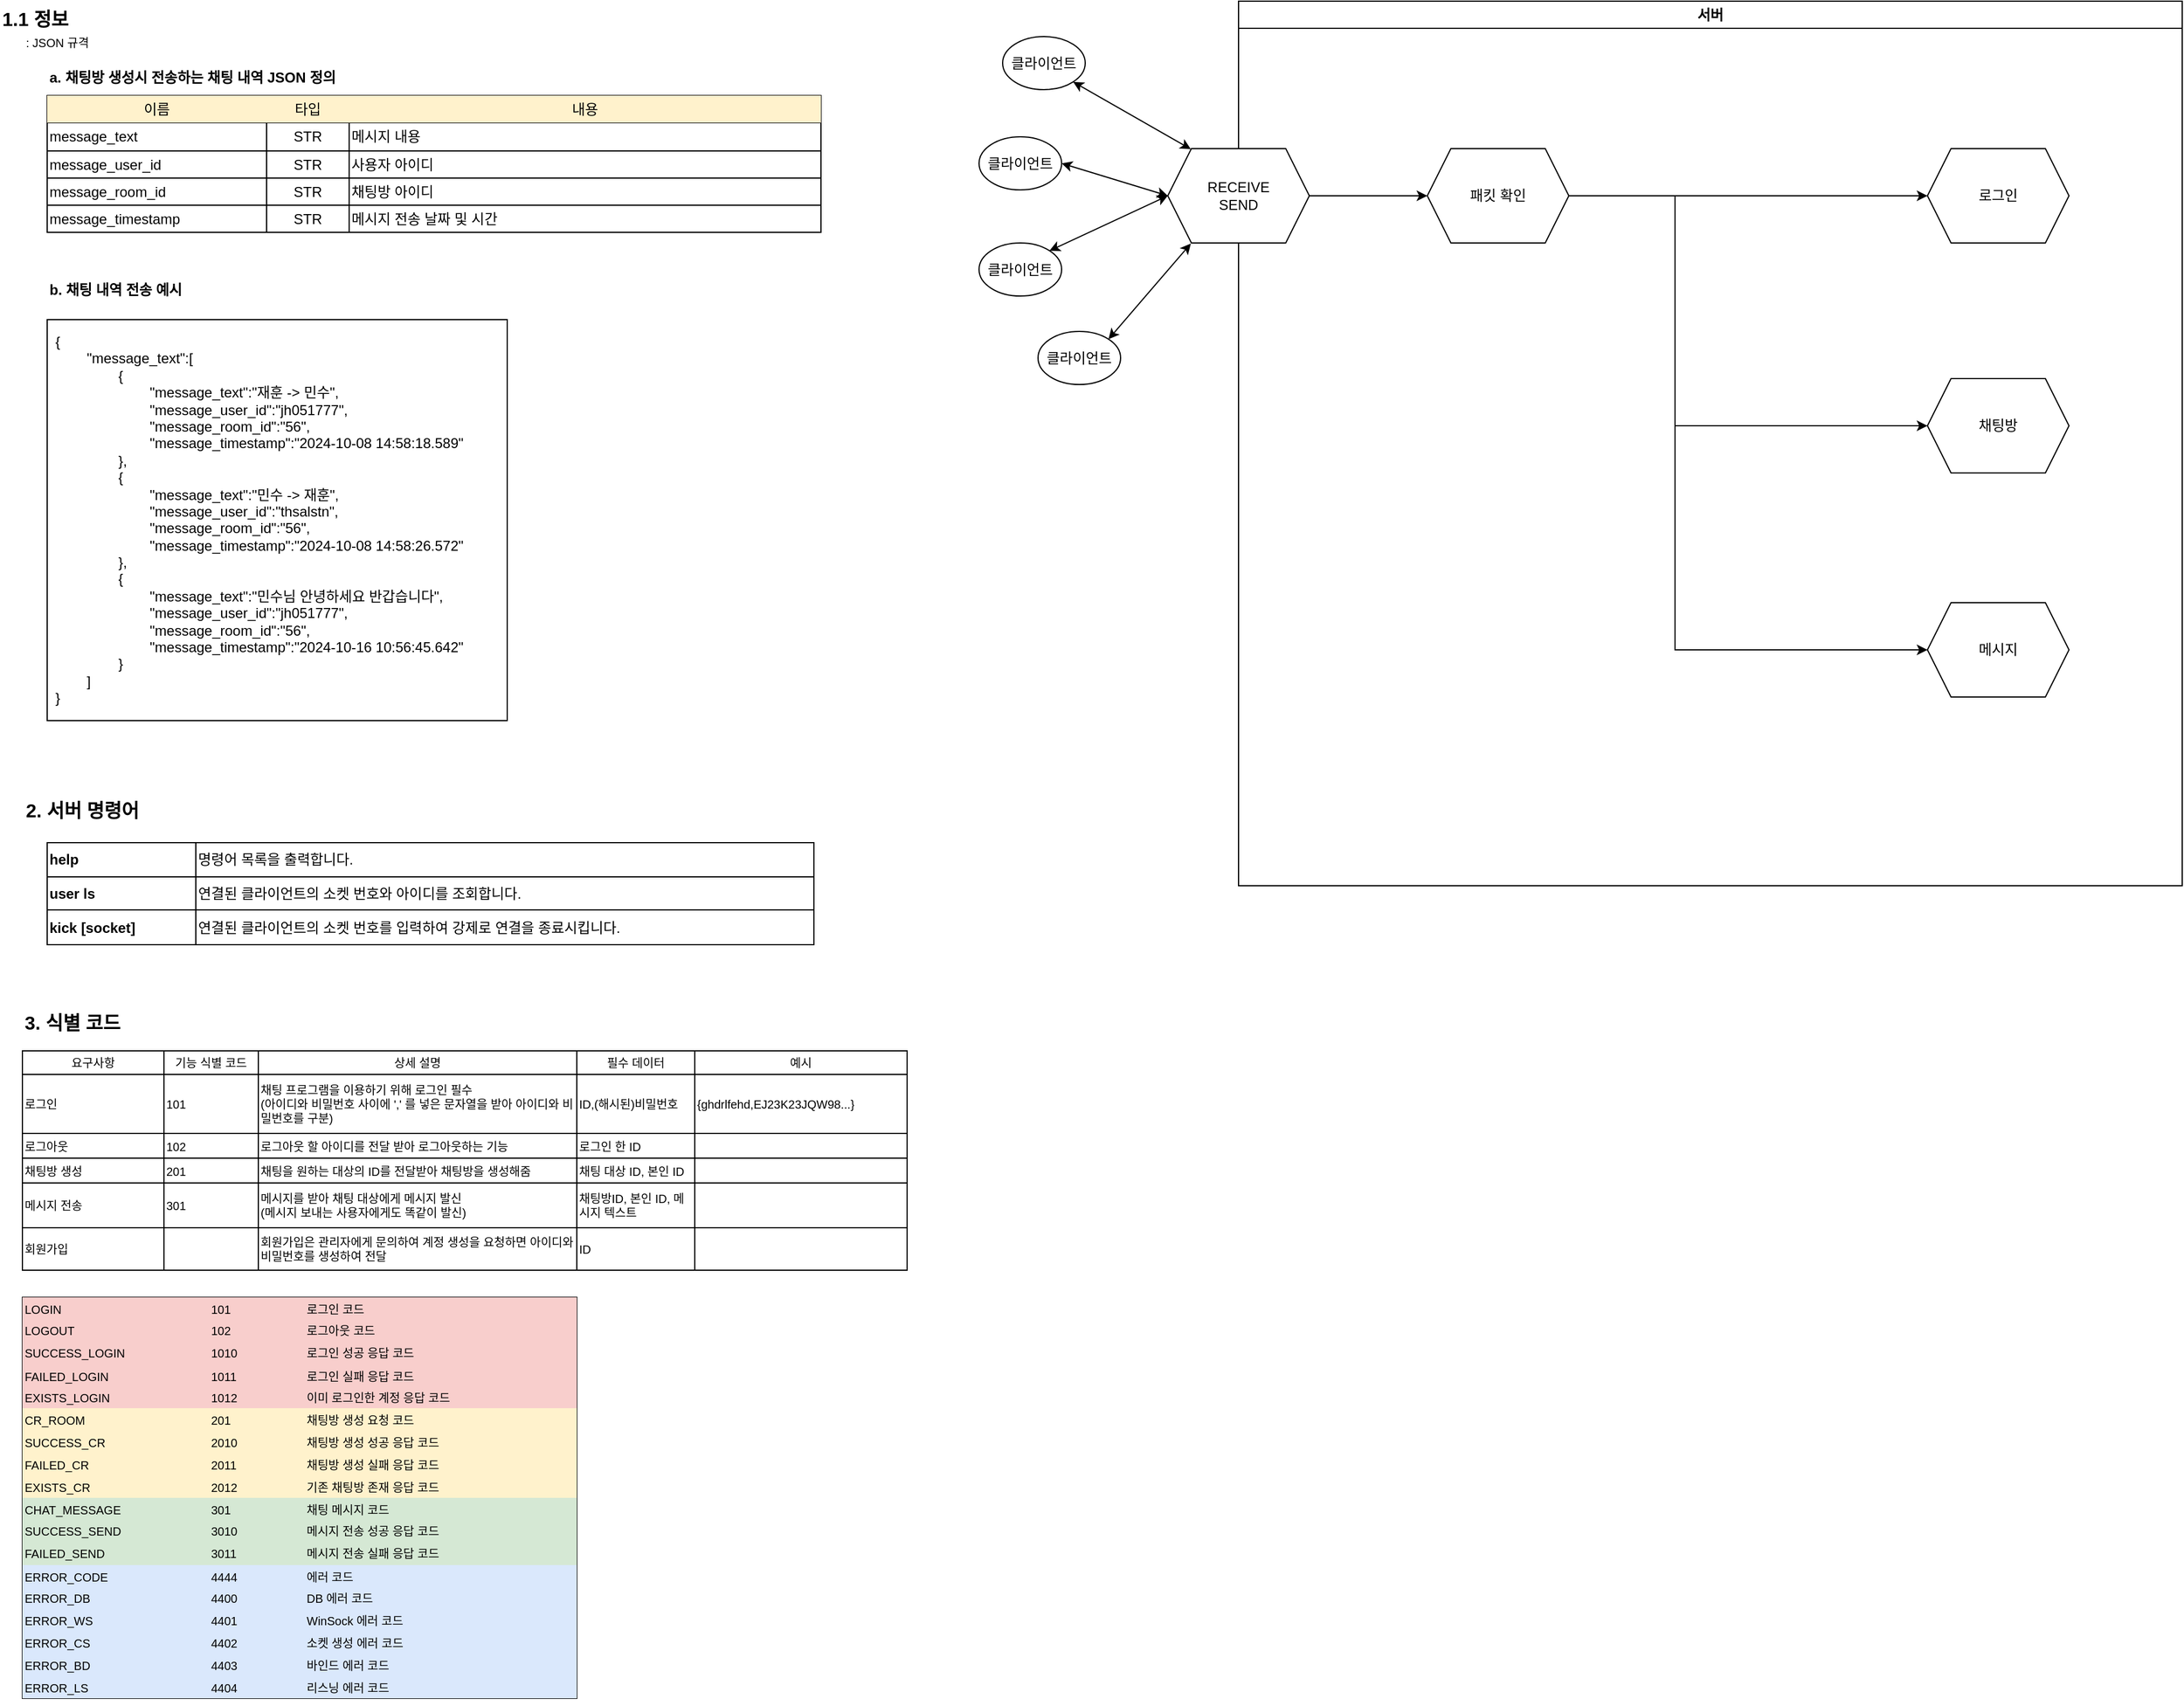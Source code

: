 <mxfile version="24.8.6">
  <diagram name="페이지-1" id="O_5YI7VtIbmLpw0LFxMn">
    <mxGraphModel dx="1215" dy="672" grid="1" gridSize="10" guides="1" tooltips="1" connect="1" arrows="1" fold="1" page="1" pageScale="1" pageWidth="827" pageHeight="1169" math="0" shadow="0">
      <root>
        <mxCell id="0" />
        <mxCell id="1" parent="0" />
        <mxCell id="0k6C3laeqcdQqS4-GQry-1" value="" style="shape=table;startSize=0;container=1;collapsible=0;childLayout=tableLayout;fontSize=12;" parent="1" vertex="1">
          <mxGeometry x="60" y="130" width="656" height="116" as="geometry" />
        </mxCell>
        <mxCell id="0k6C3laeqcdQqS4-GQry-2" value="" style="shape=tableRow;horizontal=0;startSize=0;swimlaneHead=0;swimlaneBody=0;strokeColor=inherit;top=0;left=0;bottom=0;right=0;collapsible=0;dropTarget=0;fillColor=none;points=[[0,0.5],[1,0.5]];portConstraint=eastwest;fontSize=12;" parent="0k6C3laeqcdQqS4-GQry-1" vertex="1">
          <mxGeometry width="656" height="23" as="geometry" />
        </mxCell>
        <mxCell id="0k6C3laeqcdQqS4-GQry-3" value="이름" style="shape=partialRectangle;html=1;whiteSpace=wrap;connectable=0;strokeColor=#d6b656;overflow=hidden;fillColor=#fff2cc;top=0;left=0;bottom=0;right=0;pointerEvents=1;fontSize=12;labelBackgroundColor=none;" parent="0k6C3laeqcdQqS4-GQry-2" vertex="1">
          <mxGeometry width="186" height="23" as="geometry">
            <mxRectangle width="186" height="23" as="alternateBounds" />
          </mxGeometry>
        </mxCell>
        <mxCell id="0k6C3laeqcdQqS4-GQry-4" value="타입" style="shape=partialRectangle;html=1;whiteSpace=wrap;connectable=0;strokeColor=#d6b656;overflow=hidden;fillColor=#fff2cc;top=0;left=0;bottom=0;right=0;pointerEvents=1;fontSize=12;labelBackgroundColor=none;" parent="0k6C3laeqcdQqS4-GQry-2" vertex="1">
          <mxGeometry x="186" width="70" height="23" as="geometry">
            <mxRectangle width="70" height="23" as="alternateBounds" />
          </mxGeometry>
        </mxCell>
        <mxCell id="0k6C3laeqcdQqS4-GQry-5" value="내용" style="shape=partialRectangle;html=1;whiteSpace=wrap;connectable=0;strokeColor=#d6b656;overflow=hidden;fillColor=#fff2cc;top=0;left=0;bottom=0;right=0;pointerEvents=1;fontSize=12;" parent="0k6C3laeqcdQqS4-GQry-2" vertex="1">
          <mxGeometry x="256" width="400" height="23" as="geometry">
            <mxRectangle width="400" height="23" as="alternateBounds" />
          </mxGeometry>
        </mxCell>
        <mxCell id="0k6C3laeqcdQqS4-GQry-6" value="" style="shape=tableRow;horizontal=0;startSize=0;swimlaneHead=0;swimlaneBody=0;strokeColor=inherit;top=0;left=0;bottom=0;right=0;collapsible=0;dropTarget=0;fillColor=none;points=[[0,0.5],[1,0.5]];portConstraint=eastwest;fontSize=12;" parent="0k6C3laeqcdQqS4-GQry-1" vertex="1">
          <mxGeometry y="23" width="656" height="24" as="geometry" />
        </mxCell>
        <mxCell id="0k6C3laeqcdQqS4-GQry-7" value="message_text" style="shape=partialRectangle;html=1;whiteSpace=wrap;connectable=0;strokeColor=inherit;overflow=hidden;fillColor=none;top=0;left=0;bottom=0;right=0;pointerEvents=1;fontSize=12;align=left;fontColor=default;labelBorderColor=none;" parent="0k6C3laeqcdQqS4-GQry-6" vertex="1">
          <mxGeometry width="186" height="24" as="geometry">
            <mxRectangle width="186" height="24" as="alternateBounds" />
          </mxGeometry>
        </mxCell>
        <mxCell id="0k6C3laeqcdQqS4-GQry-8" value="STR" style="shape=partialRectangle;html=1;whiteSpace=wrap;connectable=0;strokeColor=inherit;overflow=hidden;fillColor=none;top=0;left=0;bottom=0;right=0;pointerEvents=1;fontSize=12;" parent="0k6C3laeqcdQqS4-GQry-6" vertex="1">
          <mxGeometry x="186" width="70" height="24" as="geometry">
            <mxRectangle width="70" height="24" as="alternateBounds" />
          </mxGeometry>
        </mxCell>
        <mxCell id="0k6C3laeqcdQqS4-GQry-9" value="메시지 내용" style="shape=partialRectangle;html=1;whiteSpace=wrap;connectable=0;strokeColor=inherit;overflow=hidden;fillColor=none;top=0;left=0;bottom=0;right=0;pointerEvents=1;fontSize=12;align=left;" parent="0k6C3laeqcdQqS4-GQry-6" vertex="1">
          <mxGeometry x="256" width="400" height="24" as="geometry">
            <mxRectangle width="400" height="24" as="alternateBounds" />
          </mxGeometry>
        </mxCell>
        <mxCell id="0k6C3laeqcdQqS4-GQry-10" value="" style="shape=tableRow;horizontal=0;startSize=0;swimlaneHead=0;swimlaneBody=0;strokeColor=inherit;top=0;left=0;bottom=0;right=0;collapsible=0;dropTarget=0;fillColor=none;points=[[0,0.5],[1,0.5]];portConstraint=eastwest;fontSize=12;" parent="0k6C3laeqcdQqS4-GQry-1" vertex="1">
          <mxGeometry y="47" width="656" height="23" as="geometry" />
        </mxCell>
        <mxCell id="0k6C3laeqcdQqS4-GQry-11" value="message_user_id" style="shape=partialRectangle;html=1;whiteSpace=wrap;connectable=0;strokeColor=inherit;overflow=hidden;fillColor=none;top=0;left=0;bottom=0;right=0;pointerEvents=1;fontSize=12;align=left;fontColor=default;labelBorderColor=none;" parent="0k6C3laeqcdQqS4-GQry-10" vertex="1">
          <mxGeometry width="186" height="23" as="geometry">
            <mxRectangle width="186" height="23" as="alternateBounds" />
          </mxGeometry>
        </mxCell>
        <mxCell id="0k6C3laeqcdQqS4-GQry-12" value="STR" style="shape=partialRectangle;html=1;whiteSpace=wrap;connectable=0;strokeColor=inherit;overflow=hidden;fillColor=none;top=0;left=0;bottom=0;right=0;pointerEvents=1;fontSize=12;" parent="0k6C3laeqcdQqS4-GQry-10" vertex="1">
          <mxGeometry x="186" width="70" height="23" as="geometry">
            <mxRectangle width="70" height="23" as="alternateBounds" />
          </mxGeometry>
        </mxCell>
        <mxCell id="0k6C3laeqcdQqS4-GQry-13" value="사용자 아이디" style="shape=partialRectangle;html=1;whiteSpace=wrap;connectable=0;strokeColor=inherit;overflow=hidden;fillColor=none;top=0;left=0;bottom=0;right=0;pointerEvents=1;fontSize=12;align=left;" parent="0k6C3laeqcdQqS4-GQry-10" vertex="1">
          <mxGeometry x="256" width="400" height="23" as="geometry">
            <mxRectangle width="400" height="23" as="alternateBounds" />
          </mxGeometry>
        </mxCell>
        <mxCell id="0k6C3laeqcdQqS4-GQry-26" style="shape=tableRow;horizontal=0;startSize=0;swimlaneHead=0;swimlaneBody=0;strokeColor=inherit;top=0;left=0;bottom=0;right=0;collapsible=0;dropTarget=0;fillColor=none;points=[[0,0.5],[1,0.5]];portConstraint=eastwest;fontSize=12;" parent="0k6C3laeqcdQqS4-GQry-1" vertex="1">
          <mxGeometry y="70" width="656" height="23" as="geometry" />
        </mxCell>
        <mxCell id="0k6C3laeqcdQqS4-GQry-27" value="message_room_id" style="shape=partialRectangle;html=1;whiteSpace=wrap;connectable=0;strokeColor=inherit;overflow=hidden;fillColor=none;top=0;left=0;bottom=0;right=0;pointerEvents=1;fontSize=12;align=left;fontColor=default;labelBorderColor=none;" parent="0k6C3laeqcdQqS4-GQry-26" vertex="1">
          <mxGeometry width="186" height="23" as="geometry">
            <mxRectangle width="186" height="23" as="alternateBounds" />
          </mxGeometry>
        </mxCell>
        <mxCell id="0k6C3laeqcdQqS4-GQry-28" value="STR" style="shape=partialRectangle;html=1;whiteSpace=wrap;connectable=0;strokeColor=inherit;overflow=hidden;fillColor=none;top=0;left=0;bottom=0;right=0;pointerEvents=1;fontSize=12;" parent="0k6C3laeqcdQqS4-GQry-26" vertex="1">
          <mxGeometry x="186" width="70" height="23" as="geometry">
            <mxRectangle width="70" height="23" as="alternateBounds" />
          </mxGeometry>
        </mxCell>
        <mxCell id="0k6C3laeqcdQqS4-GQry-29" value="채팅방 아이디" style="shape=partialRectangle;html=1;whiteSpace=wrap;connectable=0;strokeColor=inherit;overflow=hidden;fillColor=none;top=0;left=0;bottom=0;right=0;pointerEvents=1;fontSize=12;align=left;" parent="0k6C3laeqcdQqS4-GQry-26" vertex="1">
          <mxGeometry x="256" width="400" height="23" as="geometry">
            <mxRectangle width="400" height="23" as="alternateBounds" />
          </mxGeometry>
        </mxCell>
        <mxCell id="0k6C3laeqcdQqS4-GQry-14" style="shape=tableRow;horizontal=0;startSize=0;swimlaneHead=0;swimlaneBody=0;strokeColor=inherit;top=0;left=0;bottom=0;right=0;collapsible=0;dropTarget=0;fillColor=none;points=[[0,0.5],[1,0.5]];portConstraint=eastwest;fontSize=12;" parent="0k6C3laeqcdQqS4-GQry-1" vertex="1">
          <mxGeometry y="93" width="656" height="23" as="geometry" />
        </mxCell>
        <mxCell id="0k6C3laeqcdQqS4-GQry-15" value="message_timestamp" style="shape=partialRectangle;html=1;whiteSpace=wrap;connectable=0;strokeColor=inherit;overflow=hidden;fillColor=none;top=0;left=0;bottom=0;right=0;pointerEvents=1;fontSize=12;align=left;fontColor=default;labelBorderColor=none;" parent="0k6C3laeqcdQqS4-GQry-14" vertex="1">
          <mxGeometry width="186" height="23" as="geometry">
            <mxRectangle width="186" height="23" as="alternateBounds" />
          </mxGeometry>
        </mxCell>
        <mxCell id="0k6C3laeqcdQqS4-GQry-16" value="STR" style="shape=partialRectangle;html=1;whiteSpace=wrap;connectable=0;strokeColor=inherit;overflow=hidden;fillColor=none;top=0;left=0;bottom=0;right=0;pointerEvents=1;fontSize=12;" parent="0k6C3laeqcdQqS4-GQry-14" vertex="1">
          <mxGeometry x="186" width="70" height="23" as="geometry">
            <mxRectangle width="70" height="23" as="alternateBounds" />
          </mxGeometry>
        </mxCell>
        <mxCell id="0k6C3laeqcdQqS4-GQry-17" value="메시지 전송 날짜 및 시간" style="shape=partialRectangle;html=1;whiteSpace=wrap;connectable=0;strokeColor=inherit;overflow=hidden;fillColor=none;top=0;left=0;bottom=0;right=0;pointerEvents=1;fontSize=12;align=left;" parent="0k6C3laeqcdQqS4-GQry-14" vertex="1">
          <mxGeometry x="256" width="400" height="23" as="geometry">
            <mxRectangle width="400" height="23" as="alternateBounds" />
          </mxGeometry>
        </mxCell>
        <mxCell id="0k6C3laeqcdQqS4-GQry-22" value="a. 채팅방 생성시 전송하는 채팅 내역 JSON 정의" style="text;html=1;align=left;verticalAlign=middle;whiteSpace=wrap;rounded=0;fontStyle=1" parent="1" vertex="1">
          <mxGeometry x="60" y="100" width="290" height="30" as="geometry" />
        </mxCell>
        <mxCell id="0k6C3laeqcdQqS4-GQry-23" value="&lt;font style=&quot;font-size: 16px;&quot;&gt;1.1 정보&lt;/font&gt;" style="text;html=1;align=left;verticalAlign=middle;whiteSpace=wrap;rounded=0;fontStyle=1" parent="1" vertex="1">
          <mxGeometry x="20" y="50" width="290" height="30" as="geometry" />
        </mxCell>
        <mxCell id="0k6C3laeqcdQqS4-GQry-24" value=": JSON 규격" style="text;html=1;align=left;verticalAlign=middle;whiteSpace=wrap;rounded=0;fontSize=10;" parent="1" vertex="1">
          <mxGeometry x="40" y="70" width="70" height="30" as="geometry" />
        </mxCell>
        <mxCell id="0k6C3laeqcdQqS4-GQry-25" value="b. 채팅 내역 전송 예시" style="text;html=1;align=left;verticalAlign=middle;whiteSpace=wrap;rounded=0;fontStyle=1" parent="1" vertex="1">
          <mxGeometry x="60" y="280" width="290" height="30" as="geometry" />
        </mxCell>
        <mxCell id="0k6C3laeqcdQqS4-GQry-30" value="{&lt;div&gt;&lt;span style=&quot;white-space: pre;&quot;&gt;&#x9;&lt;/span&gt;&quot;message_text&quot;:[&lt;/div&gt;&lt;div&gt;&lt;span style=&quot;white-space: pre;&quot;&gt;&#x9;&lt;/span&gt;&lt;span style=&quot;white-space: pre;&quot;&gt;&#x9;&lt;/span&gt;{&lt;/div&gt;&lt;div&gt;&lt;span style=&quot;white-space: pre;&quot;&gt;&#x9;&lt;/span&gt;&lt;span style=&quot;white-space: pre;&quot;&gt;&#x9;&lt;/span&gt;&lt;span style=&quot;white-space: pre;&quot;&gt;&#x9;&lt;/span&gt;&quot;message_text&quot;:&quot;재훈 -&amp;gt; 민수&quot;,&lt;/div&gt;&lt;div&gt;&lt;span style=&quot;white-space: pre;&quot;&gt;&#x9;&lt;/span&gt;&lt;span style=&quot;white-space: pre;&quot;&gt;&#x9;&lt;/span&gt;&lt;span style=&quot;white-space: pre;&quot;&gt;&#x9;&lt;/span&gt;&quot;message_user_id&quot;:&quot;jh051777&quot;,&lt;/div&gt;&lt;div&gt;&lt;span style=&quot;white-space: pre;&quot;&gt;&#x9;&lt;/span&gt;&lt;span style=&quot;white-space: pre;&quot;&gt;&#x9;&lt;/span&gt;&lt;span style=&quot;white-space: pre;&quot;&gt;&#x9;&lt;/span&gt;&quot;message_room_id&quot;:&quot;56&quot;,&lt;br&gt;&lt;/div&gt;&lt;div&gt;&lt;span style=&quot;white-space: pre;&quot;&gt;&#x9;&lt;/span&gt;&lt;span style=&quot;white-space: pre;&quot;&gt;&#x9;&lt;/span&gt;&lt;span style=&quot;white-space: pre;&quot;&gt;&#x9;&lt;/span&gt;&quot;message_timestamp&quot;:&quot;2024-10-08 14:58:18.589&quot;&lt;br&gt;&lt;/div&gt;&lt;div&gt;&lt;span style=&quot;white-space: pre;&quot;&gt;&#x9;&lt;/span&gt;&lt;span style=&quot;white-space: pre;&quot;&gt;&#x9;&lt;/span&gt;},&lt;/div&gt;&lt;div&gt;&lt;span style=&quot;white-space: pre;&quot;&gt;&#x9;&lt;/span&gt;&lt;span style=&quot;white-space: pre;&quot;&gt;&#x9;&lt;/span&gt;{&lt;/div&gt;&lt;div&gt;&lt;span style=&quot;white-space: pre;&quot;&gt;&#x9;&lt;/span&gt;&lt;span style=&quot;white-space: pre;&quot;&gt;&#x9;&lt;/span&gt;&lt;span style=&quot;white-space: pre;&quot;&gt;&#x9;&lt;/span&gt;&quot;message_text&quot;:&quot;민수 -&amp;gt; 재훈&quot;,&lt;/div&gt;&lt;div&gt;&lt;span style=&quot;white-space: pre;&quot;&gt;&#x9;&lt;/span&gt;&lt;span style=&quot;white-space: pre;&quot;&gt;&#x9;&lt;/span&gt;&lt;span style=&quot;white-space: pre;&quot;&gt;&#x9;&lt;/span&gt;&quot;message_user_id&quot;:&quot;thsalstn&quot;,&lt;/div&gt;&lt;div&gt;&lt;span style=&quot;white-space: pre;&quot;&gt;&#x9;&lt;/span&gt;&lt;span style=&quot;white-space: pre;&quot;&gt;&#x9;&lt;/span&gt;&lt;span style=&quot;white-space: pre;&quot;&gt;&#x9;&lt;/span&gt;&quot;message_room_id&quot;:&quot;56&quot;,&lt;br&gt;&lt;/div&gt;&lt;div&gt;&lt;span style=&quot;white-space: pre;&quot;&gt;&#x9;&lt;/span&gt;&lt;span style=&quot;white-space: pre;&quot;&gt;&#x9;&lt;/span&gt;&lt;span style=&quot;white-space: pre;&quot;&gt;&#x9;&lt;/span&gt;&quot;message_timestamp&quot;:&quot;2024-10-08 14:58:26.572&quot;&lt;br&gt;&lt;/div&gt;&lt;div&gt;&lt;span style=&quot;white-space: pre;&quot;&gt;&#x9;&lt;/span&gt;&lt;span style=&quot;white-space: pre;&quot;&gt;&#x9;&lt;/span&gt;},&lt;/div&gt;&lt;div&gt;&lt;span style=&quot;white-space: pre;&quot;&gt;&#x9;&lt;/span&gt;&lt;span style=&quot;white-space: pre;&quot;&gt;&#x9;&lt;/span&gt;{&lt;/div&gt;&lt;div&gt;&lt;span style=&quot;white-space: pre;&quot;&gt;&#x9;&lt;/span&gt;&lt;span style=&quot;white-space: pre;&quot;&gt;&#x9;&lt;/span&gt;&lt;span style=&quot;white-space: pre;&quot;&gt;&#x9;&lt;/span&gt;&quot;message_text&quot;:&quot;민수님 안녕하세요 반갑습니다&quot;,&lt;/div&gt;&lt;div&gt;&lt;span style=&quot;white-space: pre;&quot;&gt;&#x9;&lt;/span&gt;&lt;span style=&quot;white-space: pre;&quot;&gt;&#x9;&lt;/span&gt;&lt;span style=&quot;white-space: pre;&quot;&gt;&#x9;&lt;/span&gt;&quot;message_user_id&quot;:&quot;jh051777&quot;,&lt;/div&gt;&lt;div&gt;&lt;span style=&quot;white-space: pre;&quot;&gt;&#x9;&lt;/span&gt;&lt;span style=&quot;white-space: pre;&quot;&gt;&#x9;&lt;/span&gt;&lt;span style=&quot;white-space: pre;&quot;&gt;&#x9;&lt;/span&gt;&quot;message_room_id&quot;:&quot;56&quot;,&lt;br&gt;&lt;/div&gt;&lt;div&gt;&lt;span style=&quot;white-space: pre;&quot;&gt;&#x9;&lt;/span&gt;&lt;span style=&quot;white-space: pre;&quot;&gt;&#x9;&lt;/span&gt;&lt;span style=&quot;white-space: pre;&quot;&gt;&#x9;&lt;/span&gt;&quot;message_timestamp&quot;:&quot;2024-10-16 10:56:45.642&quot;&lt;br&gt;&lt;/div&gt;&lt;div&gt;&lt;span style=&quot;white-space: pre;&quot;&gt;&#x9;&lt;/span&gt;&lt;span style=&quot;white-space: pre;&quot;&gt;&#x9;&lt;/span&gt;}&lt;/div&gt;&lt;div&gt;&lt;span style=&quot;white-space: pre;&quot;&gt;&#x9;&lt;/span&gt;]&lt;br&gt;&lt;/div&gt;&lt;div&gt;}&lt;/div&gt;" style="rounded=0;whiteSpace=wrap;html=1;align=left;verticalAlign=top;spacing=7;" parent="1" vertex="1">
          <mxGeometry x="60" y="320" width="390" height="340" as="geometry" />
        </mxCell>
        <mxCell id="9SRofgldqzQvd813DJrO-1" value="&lt;font style=&quot;font-size: 16px;&quot;&gt;2. 서버 명령어&lt;/font&gt;" style="text;html=1;align=left;verticalAlign=top;whiteSpace=wrap;rounded=0;fontFamily=Helvetica;fontSize=16;fontColor=default;fontStyle=1;labelBorderColor=none;" parent="1" vertex="1">
          <mxGeometry x="40" y="720" width="120" height="30" as="geometry" />
        </mxCell>
        <mxCell id="9SRofgldqzQvd813DJrO-2" value="" style="shape=table;startSize=0;container=1;collapsible=0;childLayout=tableLayout;fontSize=16;rounded=0;fillStyle=solid;strokeColor=default;strokeWidth=1;align=center;verticalAlign=middle;swimlaneFillColor=none;fontFamily=Helvetica;fontColor=default;fontStyle=1;labelBorderColor=none;fillColor=default;" parent="1" vertex="1">
          <mxGeometry x="60" y="763.5" width="650" height="86.5" as="geometry" />
        </mxCell>
        <mxCell id="9SRofgldqzQvd813DJrO-3" value="" style="shape=tableRow;horizontal=0;startSize=0;swimlaneHead=0;swimlaneBody=0;strokeColor=inherit;top=0;left=0;bottom=0;right=0;collapsible=0;dropTarget=0;fillColor=none;points=[[0,0.5],[1,0.5]];portConstraint=eastwest;fontSize=16;rounded=0;fillStyle=solid;strokeWidth=1;align=center;verticalAlign=middle;swimlaneFillColor=none;fontFamily=Helvetica;fontColor=default;fontStyle=1;labelBorderColor=none;" parent="9SRofgldqzQvd813DJrO-2" vertex="1">
          <mxGeometry width="650" height="29" as="geometry" />
        </mxCell>
        <mxCell id="9SRofgldqzQvd813DJrO-4" value="help" style="shape=partialRectangle;html=1;whiteSpace=wrap;connectable=0;strokeColor=inherit;overflow=hidden;fillColor=none;top=0;left=0;bottom=0;right=0;pointerEvents=1;fontSize=12;rounded=0;fillStyle=solid;strokeWidth=1;align=left;verticalAlign=middle;swimlaneFillColor=none;fontFamily=Helvetica;fontColor=default;fontStyle=1;labelBorderColor=none;" parent="9SRofgldqzQvd813DJrO-3" vertex="1">
          <mxGeometry width="126" height="29" as="geometry">
            <mxRectangle width="126" height="29" as="alternateBounds" />
          </mxGeometry>
        </mxCell>
        <mxCell id="9SRofgldqzQvd813DJrO-5" value="명령어 목록을 출력합니다." style="shape=partialRectangle;html=1;whiteSpace=wrap;connectable=0;strokeColor=inherit;overflow=hidden;fillColor=none;top=0;left=0;bottom=0;right=0;pointerEvents=1;fontSize=12;rounded=0;fillStyle=solid;strokeWidth=1;align=left;verticalAlign=middle;swimlaneFillColor=none;fontFamily=Helvetica;fontColor=default;fontStyle=0;labelBorderColor=none;" parent="9SRofgldqzQvd813DJrO-3" vertex="1">
          <mxGeometry x="126" width="524" height="29" as="geometry">
            <mxRectangle width="524" height="29" as="alternateBounds" />
          </mxGeometry>
        </mxCell>
        <mxCell id="9SRofgldqzQvd813DJrO-6" value="" style="shape=tableRow;horizontal=0;startSize=0;swimlaneHead=0;swimlaneBody=0;strokeColor=inherit;top=0;left=0;bottom=0;right=0;collapsible=0;dropTarget=0;fillColor=none;points=[[0,0.5],[1,0.5]];portConstraint=eastwest;fontSize=16;rounded=0;fillStyle=solid;strokeWidth=1;align=center;verticalAlign=middle;swimlaneFillColor=none;fontFamily=Helvetica;fontColor=default;fontStyle=1;labelBorderColor=none;" parent="9SRofgldqzQvd813DJrO-2" vertex="1">
          <mxGeometry y="29" width="650" height="28" as="geometry" />
        </mxCell>
        <mxCell id="9SRofgldqzQvd813DJrO-7" value="user ls" style="shape=partialRectangle;html=1;whiteSpace=wrap;connectable=0;strokeColor=inherit;overflow=hidden;fillColor=none;top=0;left=0;bottom=0;right=0;pointerEvents=1;fontSize=12;rounded=0;fillStyle=solid;strokeWidth=1;align=left;verticalAlign=middle;swimlaneFillColor=none;fontFamily=Helvetica;fontColor=default;fontStyle=1;labelBorderColor=none;" parent="9SRofgldqzQvd813DJrO-6" vertex="1">
          <mxGeometry width="126" height="28" as="geometry">
            <mxRectangle width="126" height="28" as="alternateBounds" />
          </mxGeometry>
        </mxCell>
        <mxCell id="9SRofgldqzQvd813DJrO-8" value="연결된 클라이언트의 소켓 번호와 아이디를 조회합니다." style="shape=partialRectangle;html=1;whiteSpace=wrap;connectable=0;strokeColor=inherit;overflow=hidden;fillColor=none;top=0;left=0;bottom=0;right=0;pointerEvents=1;fontSize=12;rounded=0;fillStyle=solid;strokeWidth=1;align=left;verticalAlign=middle;swimlaneFillColor=none;fontFamily=Helvetica;fontColor=default;fontStyle=0;labelBorderColor=none;" parent="9SRofgldqzQvd813DJrO-6" vertex="1">
          <mxGeometry x="126" width="524" height="28" as="geometry">
            <mxRectangle width="524" height="28" as="alternateBounds" />
          </mxGeometry>
        </mxCell>
        <mxCell id="9SRofgldqzQvd813DJrO-9" value="" style="shape=tableRow;horizontal=0;startSize=0;swimlaneHead=0;swimlaneBody=0;strokeColor=inherit;top=0;left=0;bottom=0;right=0;collapsible=0;dropTarget=0;fillColor=none;points=[[0,0.5],[1,0.5]];portConstraint=eastwest;fontSize=16;rounded=0;fillStyle=solid;strokeWidth=1;align=center;verticalAlign=middle;swimlaneFillColor=none;fontFamily=Helvetica;fontColor=default;fontStyle=1;labelBorderColor=none;" parent="9SRofgldqzQvd813DJrO-2" vertex="1">
          <mxGeometry y="57" width="650" height="30" as="geometry" />
        </mxCell>
        <mxCell id="9SRofgldqzQvd813DJrO-10" value="kick [socket]" style="shape=partialRectangle;html=1;whiteSpace=wrap;connectable=0;strokeColor=inherit;overflow=hidden;fillColor=none;top=0;left=0;bottom=0;right=0;pointerEvents=1;fontSize=12;rounded=0;fillStyle=solid;strokeWidth=1;align=left;verticalAlign=middle;swimlaneFillColor=none;fontFamily=Helvetica;fontColor=default;fontStyle=1;labelBorderColor=none;" parent="9SRofgldqzQvd813DJrO-9" vertex="1">
          <mxGeometry width="126" height="30" as="geometry">
            <mxRectangle width="126" height="30" as="alternateBounds" />
          </mxGeometry>
        </mxCell>
        <mxCell id="9SRofgldqzQvd813DJrO-11" value="연결된 클라이언트의 소켓 번호를 입력하여 강제로 연결을 종료시킵니다." style="shape=partialRectangle;html=1;whiteSpace=wrap;connectable=0;strokeColor=inherit;overflow=hidden;fillColor=none;top=0;left=0;bottom=0;right=0;pointerEvents=1;fontSize=12;rounded=0;fillStyle=solid;strokeWidth=1;align=left;verticalAlign=middle;swimlaneFillColor=none;fontFamily=Helvetica;fontColor=default;fontStyle=0;labelBorderColor=none;" parent="9SRofgldqzQvd813DJrO-9" vertex="1">
          <mxGeometry x="126" width="524" height="30" as="geometry">
            <mxRectangle width="524" height="30" as="alternateBounds" />
          </mxGeometry>
        </mxCell>
        <mxCell id="9SRofgldqzQvd813DJrO-12" value="&lt;font style=&quot;font-size: 16px;&quot;&gt;3. 식별 코드&lt;/font&gt;" style="text;html=1;align=left;verticalAlign=top;whiteSpace=wrap;rounded=0;fontFamily=Helvetica;fontSize=16;fontColor=default;fontStyle=1;labelBorderColor=none;" parent="1" vertex="1">
          <mxGeometry x="39" y="900" width="120" height="30" as="geometry" />
        </mxCell>
        <mxCell id="9SRofgldqzQvd813DJrO-13" value="" style="shape=table;startSize=0;container=1;collapsible=0;childLayout=tableLayout;fontSize=12;" parent="1" vertex="1">
          <mxGeometry x="39" y="1149" width="470" height="340" as="geometry" />
        </mxCell>
        <mxCell id="9SRofgldqzQvd813DJrO-14" value="" style="shape=tableRow;horizontal=0;startSize=0;swimlaneHead=0;swimlaneBody=0;strokeColor=inherit;top=0;left=0;bottom=0;right=0;collapsible=0;dropTarget=0;fillColor=none;points=[[0,0.5],[1,0.5]];portConstraint=eastwest;fontSize=16;" parent="9SRofgldqzQvd813DJrO-13" vertex="1">
          <mxGeometry width="470" height="19" as="geometry" />
        </mxCell>
        <mxCell id="9SRofgldqzQvd813DJrO-15" value="LOGIN" style="shape=partialRectangle;html=1;whiteSpace=wrap;connectable=0;strokeColor=#FAF6F4;overflow=hidden;fillColor=#f8cecc;top=0;left=0;bottom=0;right=0;pointerEvents=1;fontSize=10;align=left;labelBackgroundColor=none;strokeWidth=11;" parent="9SRofgldqzQvd813DJrO-14" vertex="1">
          <mxGeometry width="158" height="19" as="geometry">
            <mxRectangle width="158" height="19" as="alternateBounds" />
          </mxGeometry>
        </mxCell>
        <mxCell id="9SRofgldqzQvd813DJrO-16" value="101" style="shape=partialRectangle;html=1;whiteSpace=wrap;connectable=0;strokeColor=#FAF6F4;overflow=hidden;fillColor=#f8cecc;top=0;left=0;bottom=0;right=0;pointerEvents=1;fontSize=10;align=left;labelBackgroundColor=none;strokeWidth=11;" parent="9SRofgldqzQvd813DJrO-14" vertex="1">
          <mxGeometry x="158" width="81" height="19" as="geometry">
            <mxRectangle width="81" height="19" as="alternateBounds" />
          </mxGeometry>
        </mxCell>
        <mxCell id="9SRofgldqzQvd813DJrO-17" value="로그인 코드" style="shape=partialRectangle;html=1;whiteSpace=wrap;connectable=0;strokeColor=#FAF6F4;overflow=hidden;fillColor=#f8cecc;top=0;left=0;bottom=0;right=0;pointerEvents=1;fontSize=10;align=left;labelBackgroundColor=none;strokeWidth=11;" parent="9SRofgldqzQvd813DJrO-14" vertex="1">
          <mxGeometry x="239" width="231" height="19" as="geometry">
            <mxRectangle width="231" height="19" as="alternateBounds" />
          </mxGeometry>
        </mxCell>
        <mxCell id="9SRofgldqzQvd813DJrO-18" value="" style="shape=tableRow;horizontal=0;startSize=0;swimlaneHead=0;swimlaneBody=0;strokeColor=inherit;top=0;left=0;bottom=0;right=0;collapsible=0;dropTarget=0;fillColor=none;points=[[0,0.5],[1,0.5]];portConstraint=eastwest;fontSize=16;" parent="9SRofgldqzQvd813DJrO-13" vertex="1">
          <mxGeometry y="19" width="470" height="18" as="geometry" />
        </mxCell>
        <mxCell id="9SRofgldqzQvd813DJrO-19" value="LOGOUT" style="shape=partialRectangle;html=1;whiteSpace=wrap;connectable=0;strokeColor=#FAF6F4;overflow=hidden;fillColor=#f8cecc;top=0;left=0;bottom=0;right=0;pointerEvents=1;fontSize=10;align=left;labelBackgroundColor=none;strokeWidth=11;" parent="9SRofgldqzQvd813DJrO-18" vertex="1">
          <mxGeometry width="158" height="18" as="geometry">
            <mxRectangle width="158" height="18" as="alternateBounds" />
          </mxGeometry>
        </mxCell>
        <mxCell id="9SRofgldqzQvd813DJrO-20" value="102" style="shape=partialRectangle;html=1;whiteSpace=wrap;connectable=0;strokeColor=#FAF6F4;overflow=hidden;fillColor=#f8cecc;top=0;left=0;bottom=0;right=0;pointerEvents=1;fontSize=10;align=left;labelBackgroundColor=none;strokeWidth=11;" parent="9SRofgldqzQvd813DJrO-18" vertex="1">
          <mxGeometry x="158" width="81" height="18" as="geometry">
            <mxRectangle width="81" height="18" as="alternateBounds" />
          </mxGeometry>
        </mxCell>
        <mxCell id="9SRofgldqzQvd813DJrO-21" value="로그아웃 코드" style="shape=partialRectangle;html=1;whiteSpace=wrap;connectable=0;strokeColor=#FAF6F4;overflow=hidden;fillColor=#f8cecc;top=0;left=0;bottom=0;right=0;pointerEvents=1;fontSize=10;align=left;labelBackgroundColor=none;strokeWidth=11;" parent="9SRofgldqzQvd813DJrO-18" vertex="1">
          <mxGeometry x="239" width="231" height="18" as="geometry">
            <mxRectangle width="231" height="18" as="alternateBounds" />
          </mxGeometry>
        </mxCell>
        <mxCell id="9SRofgldqzQvd813DJrO-54" style="shape=tableRow;horizontal=0;startSize=0;swimlaneHead=0;swimlaneBody=0;strokeColor=inherit;top=0;left=0;bottom=0;right=0;collapsible=0;dropTarget=0;fillColor=none;points=[[0,0.5],[1,0.5]];portConstraint=eastwest;fontSize=16;" parent="9SRofgldqzQvd813DJrO-13" vertex="1">
          <mxGeometry y="37" width="470" height="20" as="geometry" />
        </mxCell>
        <mxCell id="9SRofgldqzQvd813DJrO-55" value="SUCCESS_LOGIN" style="shape=partialRectangle;html=1;whiteSpace=wrap;connectable=0;strokeColor=#FAF6F4;overflow=hidden;fillColor=#f8cecc;top=0;left=0;bottom=0;right=0;pointerEvents=1;fontSize=10;align=left;labelBackgroundColor=none;strokeWidth=11;" parent="9SRofgldqzQvd813DJrO-54" vertex="1">
          <mxGeometry width="158" height="20" as="geometry">
            <mxRectangle width="158" height="20" as="alternateBounds" />
          </mxGeometry>
        </mxCell>
        <mxCell id="9SRofgldqzQvd813DJrO-56" value="1010" style="shape=partialRectangle;html=1;whiteSpace=wrap;connectable=0;strokeColor=#FAF6F4;overflow=hidden;fillColor=#f8cecc;top=0;left=0;bottom=0;right=0;pointerEvents=1;fontSize=10;align=left;labelBackgroundColor=none;strokeWidth=11;" parent="9SRofgldqzQvd813DJrO-54" vertex="1">
          <mxGeometry x="158" width="81" height="20" as="geometry">
            <mxRectangle width="81" height="20" as="alternateBounds" />
          </mxGeometry>
        </mxCell>
        <mxCell id="9SRofgldqzQvd813DJrO-57" value="로그인 성공 응답 코드" style="shape=partialRectangle;html=1;whiteSpace=wrap;connectable=0;strokeColor=#FAF6F4;overflow=hidden;fillColor=#f8cecc;top=0;left=0;bottom=0;right=0;pointerEvents=1;fontSize=10;align=left;labelBackgroundColor=none;strokeWidth=11;" parent="9SRofgldqzQvd813DJrO-54" vertex="1">
          <mxGeometry x="239" width="231" height="20" as="geometry">
            <mxRectangle width="231" height="20" as="alternateBounds" />
          </mxGeometry>
        </mxCell>
        <mxCell id="9SRofgldqzQvd813DJrO-50" style="shape=tableRow;horizontal=0;startSize=0;swimlaneHead=0;swimlaneBody=0;strokeColor=inherit;top=0;left=0;bottom=0;right=0;collapsible=0;dropTarget=0;fillColor=none;points=[[0,0.5],[1,0.5]];portConstraint=eastwest;fontSize=16;" parent="9SRofgldqzQvd813DJrO-13" vertex="1">
          <mxGeometry y="57" width="470" height="19" as="geometry" />
        </mxCell>
        <mxCell id="9SRofgldqzQvd813DJrO-51" value="FAILED_LOGIN" style="shape=partialRectangle;html=1;whiteSpace=wrap;connectable=0;strokeColor=#FAF6F4;overflow=hidden;fillColor=#f8cecc;top=0;left=0;bottom=0;right=0;pointerEvents=1;fontSize=10;align=left;strokeWidth=11;" parent="9SRofgldqzQvd813DJrO-50" vertex="1">
          <mxGeometry width="158" height="19" as="geometry">
            <mxRectangle width="158" height="19" as="alternateBounds" />
          </mxGeometry>
        </mxCell>
        <mxCell id="9SRofgldqzQvd813DJrO-52" value="1011" style="shape=partialRectangle;html=1;whiteSpace=wrap;connectable=0;strokeColor=#FAF6F4;overflow=hidden;fillColor=#f8cecc;top=0;left=0;bottom=0;right=0;pointerEvents=1;fontSize=10;align=left;strokeWidth=11;" parent="9SRofgldqzQvd813DJrO-50" vertex="1">
          <mxGeometry x="158" width="81" height="19" as="geometry">
            <mxRectangle width="81" height="19" as="alternateBounds" />
          </mxGeometry>
        </mxCell>
        <mxCell id="9SRofgldqzQvd813DJrO-53" value="로그인 실패 응답 코드" style="shape=partialRectangle;html=1;whiteSpace=wrap;connectable=0;strokeColor=#FAF6F4;overflow=hidden;fillColor=#f8cecc;top=0;left=0;bottom=0;right=0;pointerEvents=1;fontSize=10;align=left;strokeWidth=11;" parent="9SRofgldqzQvd813DJrO-50" vertex="1">
          <mxGeometry x="239" width="231" height="19" as="geometry">
            <mxRectangle width="231" height="19" as="alternateBounds" />
          </mxGeometry>
        </mxCell>
        <mxCell id="9SRofgldqzQvd813DJrO-46" style="shape=tableRow;horizontal=0;startSize=0;swimlaneHead=0;swimlaneBody=0;strokeColor=inherit;top=0;left=0;bottom=0;right=0;collapsible=0;dropTarget=0;fillColor=none;points=[[0,0.5],[1,0.5]];portConstraint=eastwest;fontSize=16;" parent="9SRofgldqzQvd813DJrO-13" vertex="1">
          <mxGeometry y="76" width="470" height="18" as="geometry" />
        </mxCell>
        <mxCell id="9SRofgldqzQvd813DJrO-47" value="EXISTS_LOGIN" style="shape=partialRectangle;html=1;whiteSpace=wrap;connectable=0;strokeColor=#FAF6F4;overflow=hidden;fillColor=#f8cecc;top=0;left=0;bottom=0;right=0;pointerEvents=1;fontSize=10;align=left;strokeWidth=11;" parent="9SRofgldqzQvd813DJrO-46" vertex="1">
          <mxGeometry width="158" height="18" as="geometry">
            <mxRectangle width="158" height="18" as="alternateBounds" />
          </mxGeometry>
        </mxCell>
        <mxCell id="9SRofgldqzQvd813DJrO-48" value="1012" style="shape=partialRectangle;html=1;whiteSpace=wrap;connectable=0;strokeColor=#FAF6F4;overflow=hidden;fillColor=#f8cecc;top=0;left=0;bottom=0;right=0;pointerEvents=1;fontSize=10;align=left;strokeWidth=11;" parent="9SRofgldqzQvd813DJrO-46" vertex="1">
          <mxGeometry x="158" width="81" height="18" as="geometry">
            <mxRectangle width="81" height="18" as="alternateBounds" />
          </mxGeometry>
        </mxCell>
        <mxCell id="9SRofgldqzQvd813DJrO-49" value="이미 로그인한 계정 응답 코드" style="shape=partialRectangle;html=1;whiteSpace=wrap;connectable=0;strokeColor=#FAF6F4;overflow=hidden;fillColor=#f8cecc;top=0;left=0;bottom=0;right=0;pointerEvents=1;fontSize=10;align=left;strokeWidth=11;" parent="9SRofgldqzQvd813DJrO-46" vertex="1">
          <mxGeometry x="239" width="231" height="18" as="geometry">
            <mxRectangle width="231" height="18" as="alternateBounds" />
          </mxGeometry>
        </mxCell>
        <mxCell id="9SRofgldqzQvd813DJrO-22" value="" style="shape=tableRow;horizontal=0;startSize=0;swimlaneHead=0;swimlaneBody=0;strokeColor=inherit;top=0;left=0;bottom=0;right=0;collapsible=0;dropTarget=0;fillColor=none;points=[[0,0.5],[1,0.5]];portConstraint=eastwest;fontSize=16;" parent="9SRofgldqzQvd813DJrO-13" vertex="1">
          <mxGeometry y="94" width="470" height="19" as="geometry" />
        </mxCell>
        <mxCell id="9SRofgldqzQvd813DJrO-23" value="CR_ROOM" style="shape=partialRectangle;html=1;whiteSpace=wrap;connectable=0;strokeColor=#FAF6F4;overflow=hidden;fillColor=#fff2cc;top=0;left=0;bottom=0;right=0;pointerEvents=1;fontSize=10;align=left;strokeWidth=11;" parent="9SRofgldqzQvd813DJrO-22" vertex="1">
          <mxGeometry width="158" height="19" as="geometry">
            <mxRectangle width="158" height="19" as="alternateBounds" />
          </mxGeometry>
        </mxCell>
        <mxCell id="9SRofgldqzQvd813DJrO-24" value="201" style="shape=partialRectangle;html=1;whiteSpace=wrap;connectable=0;strokeColor=#FAF6F4;overflow=hidden;fillColor=#fff2cc;top=0;left=0;bottom=0;right=0;pointerEvents=1;fontSize=10;align=left;strokeWidth=11;" parent="9SRofgldqzQvd813DJrO-22" vertex="1">
          <mxGeometry x="158" width="81" height="19" as="geometry">
            <mxRectangle width="81" height="19" as="alternateBounds" />
          </mxGeometry>
        </mxCell>
        <mxCell id="9SRofgldqzQvd813DJrO-25" value="채팅방 생성 요청 코드" style="shape=partialRectangle;html=1;whiteSpace=wrap;connectable=0;strokeColor=#FAF6F4;overflow=hidden;fillColor=#fff2cc;top=0;left=0;bottom=0;right=0;pointerEvents=1;fontSize=10;align=left;strokeWidth=11;" parent="9SRofgldqzQvd813DJrO-22" vertex="1">
          <mxGeometry x="239" width="231" height="19" as="geometry">
            <mxRectangle width="231" height="19" as="alternateBounds" />
          </mxGeometry>
        </mxCell>
        <mxCell id="9SRofgldqzQvd813DJrO-42" style="shape=tableRow;horizontal=0;startSize=0;swimlaneHead=0;swimlaneBody=0;strokeColor=inherit;top=0;left=0;bottom=0;right=0;collapsible=0;dropTarget=0;fillColor=none;points=[[0,0.5],[1,0.5]];portConstraint=eastwest;fontSize=16;" parent="9SRofgldqzQvd813DJrO-13" vertex="1">
          <mxGeometry y="113" width="470" height="20" as="geometry" />
        </mxCell>
        <mxCell id="9SRofgldqzQvd813DJrO-43" value="SUCCESS_CR" style="shape=partialRectangle;html=1;whiteSpace=wrap;connectable=0;strokeColor=#FAF6F4;overflow=hidden;fillColor=#fff2cc;top=0;left=0;bottom=0;right=0;pointerEvents=1;fontSize=10;align=left;strokeWidth=11;" parent="9SRofgldqzQvd813DJrO-42" vertex="1">
          <mxGeometry width="158" height="20" as="geometry">
            <mxRectangle width="158" height="20" as="alternateBounds" />
          </mxGeometry>
        </mxCell>
        <mxCell id="9SRofgldqzQvd813DJrO-44" value="2010" style="shape=partialRectangle;html=1;whiteSpace=wrap;connectable=0;strokeColor=#FAF6F4;overflow=hidden;fillColor=#fff2cc;top=0;left=0;bottom=0;right=0;pointerEvents=1;fontSize=10;align=left;strokeWidth=11;" parent="9SRofgldqzQvd813DJrO-42" vertex="1">
          <mxGeometry x="158" width="81" height="20" as="geometry">
            <mxRectangle width="81" height="20" as="alternateBounds" />
          </mxGeometry>
        </mxCell>
        <mxCell id="9SRofgldqzQvd813DJrO-45" value="채팅방 생성 성공 응답 코드" style="shape=partialRectangle;html=1;whiteSpace=wrap;connectable=0;strokeColor=#FAF6F4;overflow=hidden;fillColor=#fff2cc;top=0;left=0;bottom=0;right=0;pointerEvents=1;fontSize=10;align=left;strokeWidth=11;" parent="9SRofgldqzQvd813DJrO-42" vertex="1">
          <mxGeometry x="239" width="231" height="20" as="geometry">
            <mxRectangle width="231" height="20" as="alternateBounds" />
          </mxGeometry>
        </mxCell>
        <mxCell id="9SRofgldqzQvd813DJrO-38" style="shape=tableRow;horizontal=0;startSize=0;swimlaneHead=0;swimlaneBody=0;strokeColor=inherit;top=0;left=0;bottom=0;right=0;collapsible=0;dropTarget=0;fillColor=none;points=[[0,0.5],[1,0.5]];portConstraint=eastwest;fontSize=16;" parent="9SRofgldqzQvd813DJrO-13" vertex="1">
          <mxGeometry y="133" width="470" height="18" as="geometry" />
        </mxCell>
        <mxCell id="9SRofgldqzQvd813DJrO-39" value="FAILED_CR" style="shape=partialRectangle;html=1;whiteSpace=wrap;connectable=0;strokeColor=#FAF6F4;overflow=hidden;fillColor=#fff2cc;top=0;left=0;bottom=0;right=0;pointerEvents=1;fontSize=10;align=left;strokeWidth=11;" parent="9SRofgldqzQvd813DJrO-38" vertex="1">
          <mxGeometry width="158" height="18" as="geometry">
            <mxRectangle width="158" height="18" as="alternateBounds" />
          </mxGeometry>
        </mxCell>
        <mxCell id="9SRofgldqzQvd813DJrO-40" value="2011" style="shape=partialRectangle;html=1;whiteSpace=wrap;connectable=0;strokeColor=#FAF6F4;overflow=hidden;fillColor=#fff2cc;top=0;left=0;bottom=0;right=0;pointerEvents=1;fontSize=10;align=left;strokeWidth=11;" parent="9SRofgldqzQvd813DJrO-38" vertex="1">
          <mxGeometry x="158" width="81" height="18" as="geometry">
            <mxRectangle width="81" height="18" as="alternateBounds" />
          </mxGeometry>
        </mxCell>
        <mxCell id="9SRofgldqzQvd813DJrO-41" value="채팅방 생성 실패 응답 코드" style="shape=partialRectangle;html=1;whiteSpace=wrap;connectable=0;strokeColor=#FAF6F4;overflow=hidden;fillColor=#fff2cc;top=0;left=0;bottom=0;right=0;pointerEvents=1;fontSize=10;align=left;strokeWidth=11;" parent="9SRofgldqzQvd813DJrO-38" vertex="1">
          <mxGeometry x="239" width="231" height="18" as="geometry">
            <mxRectangle width="231" height="18" as="alternateBounds" />
          </mxGeometry>
        </mxCell>
        <mxCell id="9SRofgldqzQvd813DJrO-34" style="shape=tableRow;horizontal=0;startSize=0;swimlaneHead=0;swimlaneBody=0;strokeColor=inherit;top=0;left=0;bottom=0;right=0;collapsible=0;dropTarget=0;fillColor=none;points=[[0,0.5],[1,0.5]];portConstraint=eastwest;fontSize=16;" parent="9SRofgldqzQvd813DJrO-13" vertex="1">
          <mxGeometry y="151" width="470" height="19" as="geometry" />
        </mxCell>
        <mxCell id="9SRofgldqzQvd813DJrO-35" value="EXISTS_CR" style="shape=partialRectangle;html=1;whiteSpace=wrap;connectable=0;strokeColor=#FAF6F4;overflow=hidden;fillColor=#fff2cc;top=0;left=0;bottom=0;right=0;pointerEvents=1;fontSize=10;align=left;strokeWidth=11;" parent="9SRofgldqzQvd813DJrO-34" vertex="1">
          <mxGeometry width="158" height="19" as="geometry">
            <mxRectangle width="158" height="19" as="alternateBounds" />
          </mxGeometry>
        </mxCell>
        <mxCell id="9SRofgldqzQvd813DJrO-36" value="2012" style="shape=partialRectangle;html=1;whiteSpace=wrap;connectable=0;strokeColor=#FAF6F4;overflow=hidden;fillColor=#fff2cc;top=0;left=0;bottom=0;right=0;pointerEvents=1;fontSize=10;align=left;strokeWidth=11;" parent="9SRofgldqzQvd813DJrO-34" vertex="1">
          <mxGeometry x="158" width="81" height="19" as="geometry">
            <mxRectangle width="81" height="19" as="alternateBounds" />
          </mxGeometry>
        </mxCell>
        <mxCell id="9SRofgldqzQvd813DJrO-37" value="기존 채팅방 존재 응답 코드" style="shape=partialRectangle;html=1;whiteSpace=wrap;connectable=0;strokeColor=#FAF6F4;overflow=hidden;fillColor=#fff2cc;top=0;left=0;bottom=0;right=0;pointerEvents=1;fontSize=10;align=left;strokeWidth=11;" parent="9SRofgldqzQvd813DJrO-34" vertex="1">
          <mxGeometry x="239" width="231" height="19" as="geometry">
            <mxRectangle width="231" height="19" as="alternateBounds" />
          </mxGeometry>
        </mxCell>
        <mxCell id="9SRofgldqzQvd813DJrO-66" style="shape=tableRow;horizontal=0;startSize=0;swimlaneHead=0;swimlaneBody=0;strokeColor=inherit;top=0;left=0;bottom=0;right=0;collapsible=0;dropTarget=0;fillColor=none;points=[[0,0.5],[1,0.5]];portConstraint=eastwest;fontSize=16;" parent="9SRofgldqzQvd813DJrO-13" vertex="1">
          <mxGeometry y="170" width="470" height="19" as="geometry" />
        </mxCell>
        <mxCell id="9SRofgldqzQvd813DJrO-67" value="CHAT_MESSAGE" style="shape=partialRectangle;html=1;whiteSpace=wrap;connectable=0;strokeColor=#FAF6F4;overflow=hidden;fillColor=#d5e8d4;top=0;left=0;bottom=0;right=0;pointerEvents=1;fontSize=10;align=left;strokeWidth=11;" parent="9SRofgldqzQvd813DJrO-66" vertex="1">
          <mxGeometry width="158" height="19" as="geometry">
            <mxRectangle width="158" height="19" as="alternateBounds" />
          </mxGeometry>
        </mxCell>
        <mxCell id="9SRofgldqzQvd813DJrO-68" value="301" style="shape=partialRectangle;html=1;whiteSpace=wrap;connectable=0;strokeColor=#FAF6F4;overflow=hidden;fillColor=#d5e8d4;top=0;left=0;bottom=0;right=0;pointerEvents=1;fontSize=10;align=left;strokeWidth=11;" parent="9SRofgldqzQvd813DJrO-66" vertex="1">
          <mxGeometry x="158" width="81" height="19" as="geometry">
            <mxRectangle width="81" height="19" as="alternateBounds" />
          </mxGeometry>
        </mxCell>
        <mxCell id="9SRofgldqzQvd813DJrO-69" value="채팅 메시지 코드" style="shape=partialRectangle;html=1;whiteSpace=wrap;connectable=0;strokeColor=#FAF6F4;overflow=hidden;fillColor=#d5e8d4;top=0;left=0;bottom=0;right=0;pointerEvents=1;fontSize=10;align=left;strokeWidth=11;" parent="9SRofgldqzQvd813DJrO-66" vertex="1">
          <mxGeometry x="239" width="231" height="19" as="geometry">
            <mxRectangle width="231" height="19" as="alternateBounds" />
          </mxGeometry>
        </mxCell>
        <mxCell id="9SRofgldqzQvd813DJrO-62" style="shape=tableRow;horizontal=0;startSize=0;swimlaneHead=0;swimlaneBody=0;strokeColor=inherit;top=0;left=0;bottom=0;right=0;collapsible=0;dropTarget=0;fillColor=none;points=[[0,0.5],[1,0.5]];portConstraint=eastwest;fontSize=16;" parent="9SRofgldqzQvd813DJrO-13" vertex="1">
          <mxGeometry y="189" width="470" height="18" as="geometry" />
        </mxCell>
        <mxCell id="9SRofgldqzQvd813DJrO-63" value="SUCCESS_SEND" style="shape=partialRectangle;html=1;whiteSpace=wrap;connectable=0;strokeColor=#FAF6F4;overflow=hidden;fillColor=#d5e8d4;top=0;left=0;bottom=0;right=0;pointerEvents=1;fontSize=10;align=left;strokeWidth=11;" parent="9SRofgldqzQvd813DJrO-62" vertex="1">
          <mxGeometry width="158" height="18" as="geometry">
            <mxRectangle width="158" height="18" as="alternateBounds" />
          </mxGeometry>
        </mxCell>
        <mxCell id="9SRofgldqzQvd813DJrO-64" value="3010" style="shape=partialRectangle;html=1;whiteSpace=wrap;connectable=0;strokeColor=#FAF6F4;overflow=hidden;fillColor=#d5e8d4;top=0;left=0;bottom=0;right=0;pointerEvents=1;fontSize=10;align=left;strokeWidth=11;" parent="9SRofgldqzQvd813DJrO-62" vertex="1">
          <mxGeometry x="158" width="81" height="18" as="geometry">
            <mxRectangle width="81" height="18" as="alternateBounds" />
          </mxGeometry>
        </mxCell>
        <mxCell id="9SRofgldqzQvd813DJrO-65" value="메시지 전송 성공 응답 코드" style="shape=partialRectangle;html=1;whiteSpace=wrap;connectable=0;strokeColor=#FAF6F4;overflow=hidden;fillColor=#d5e8d4;top=0;left=0;bottom=0;right=0;pointerEvents=1;fontSize=10;align=left;strokeWidth=11;" parent="9SRofgldqzQvd813DJrO-62" vertex="1">
          <mxGeometry x="239" width="231" height="18" as="geometry">
            <mxRectangle width="231" height="18" as="alternateBounds" />
          </mxGeometry>
        </mxCell>
        <mxCell id="9SRofgldqzQvd813DJrO-58" style="shape=tableRow;horizontal=0;startSize=0;swimlaneHead=0;swimlaneBody=0;strokeColor=inherit;top=0;left=0;bottom=0;right=0;collapsible=0;dropTarget=0;fillColor=none;points=[[0,0.5],[1,0.5]];portConstraint=eastwest;fontSize=16;" parent="9SRofgldqzQvd813DJrO-13" vertex="1">
          <mxGeometry y="207" width="470" height="20" as="geometry" />
        </mxCell>
        <mxCell id="9SRofgldqzQvd813DJrO-59" value="FAILED_SEND" style="shape=partialRectangle;html=1;whiteSpace=wrap;connectable=0;strokeColor=#FAF6F4;overflow=hidden;fillColor=#d5e8d4;top=0;left=0;bottom=0;right=0;pointerEvents=1;fontSize=10;align=left;strokeWidth=11;" parent="9SRofgldqzQvd813DJrO-58" vertex="1">
          <mxGeometry width="158" height="20" as="geometry">
            <mxRectangle width="158" height="20" as="alternateBounds" />
          </mxGeometry>
        </mxCell>
        <mxCell id="9SRofgldqzQvd813DJrO-60" value="3011" style="shape=partialRectangle;html=1;whiteSpace=wrap;connectable=0;strokeColor=#FAF6F4;overflow=hidden;fillColor=#d5e8d4;top=0;left=0;bottom=0;right=0;pointerEvents=1;fontSize=10;align=left;strokeWidth=11;" parent="9SRofgldqzQvd813DJrO-58" vertex="1">
          <mxGeometry x="158" width="81" height="20" as="geometry">
            <mxRectangle width="81" height="20" as="alternateBounds" />
          </mxGeometry>
        </mxCell>
        <mxCell id="9SRofgldqzQvd813DJrO-61" value="메시지 전송 실패 응답 코드" style="shape=partialRectangle;html=1;whiteSpace=wrap;connectable=0;strokeColor=#FAF6F4;overflow=hidden;fillColor=#d5e8d4;top=0;left=0;bottom=0;right=0;pointerEvents=1;fontSize=10;align=left;strokeWidth=11;" parent="9SRofgldqzQvd813DJrO-58" vertex="1">
          <mxGeometry x="239" width="231" height="20" as="geometry">
            <mxRectangle width="231" height="20" as="alternateBounds" />
          </mxGeometry>
        </mxCell>
        <mxCell id="9SRofgldqzQvd813DJrO-78" style="shape=tableRow;horizontal=0;startSize=0;swimlaneHead=0;swimlaneBody=0;strokeColor=inherit;top=0;left=0;bottom=0;right=0;collapsible=0;dropTarget=0;fillColor=none;points=[[0,0.5],[1,0.5]];portConstraint=eastwest;fontSize=16;" parent="9SRofgldqzQvd813DJrO-13" vertex="1">
          <mxGeometry y="227" width="470" height="19" as="geometry" />
        </mxCell>
        <mxCell id="9SRofgldqzQvd813DJrO-79" value="ERROR_CODE" style="shape=partialRectangle;html=1;whiteSpace=wrap;connectable=0;strokeColor=#FAF6F4;overflow=hidden;fillColor=#dae8fc;top=0;left=0;bottom=0;right=0;pointerEvents=1;fontSize=10;align=left;strokeWidth=11;" parent="9SRofgldqzQvd813DJrO-78" vertex="1">
          <mxGeometry width="158" height="19" as="geometry">
            <mxRectangle width="158" height="19" as="alternateBounds" />
          </mxGeometry>
        </mxCell>
        <mxCell id="9SRofgldqzQvd813DJrO-80" value="4444" style="shape=partialRectangle;html=1;whiteSpace=wrap;connectable=0;strokeColor=#FAF6F4;overflow=hidden;fillColor=#dae8fc;top=0;left=0;bottom=0;right=0;pointerEvents=1;fontSize=10;align=left;strokeWidth=11;" parent="9SRofgldqzQvd813DJrO-78" vertex="1">
          <mxGeometry x="158" width="81" height="19" as="geometry">
            <mxRectangle width="81" height="19" as="alternateBounds" />
          </mxGeometry>
        </mxCell>
        <mxCell id="9SRofgldqzQvd813DJrO-81" value="에러 코드" style="shape=partialRectangle;html=1;whiteSpace=wrap;connectable=0;strokeColor=#FAF6F4;overflow=hidden;fillColor=#dae8fc;top=0;left=0;bottom=0;right=0;pointerEvents=1;fontSize=10;align=left;strokeWidth=11;" parent="9SRofgldqzQvd813DJrO-78" vertex="1">
          <mxGeometry x="239" width="231" height="19" as="geometry">
            <mxRectangle width="231" height="19" as="alternateBounds" />
          </mxGeometry>
        </mxCell>
        <mxCell id="9SRofgldqzQvd813DJrO-30" style="shape=tableRow;horizontal=0;startSize=0;swimlaneHead=0;swimlaneBody=0;strokeColor=inherit;top=0;left=0;bottom=0;right=0;collapsible=0;dropTarget=0;fillColor=none;points=[[0,0.5],[1,0.5]];portConstraint=eastwest;fontSize=16;" parent="9SRofgldqzQvd813DJrO-13" vertex="1">
          <mxGeometry y="246" width="470" height="18" as="geometry" />
        </mxCell>
        <mxCell id="9SRofgldqzQvd813DJrO-31" value="ERROR_DB" style="shape=partialRectangle;html=1;whiteSpace=wrap;connectable=0;strokeColor=#FAF6F4;overflow=hidden;fillColor=#dae8fc;top=0;left=0;bottom=0;right=0;pointerEvents=1;fontSize=10;align=left;strokeWidth=11;" parent="9SRofgldqzQvd813DJrO-30" vertex="1">
          <mxGeometry width="158" height="18" as="geometry">
            <mxRectangle width="158" height="18" as="alternateBounds" />
          </mxGeometry>
        </mxCell>
        <mxCell id="9SRofgldqzQvd813DJrO-32" value="4400" style="shape=partialRectangle;html=1;whiteSpace=wrap;connectable=0;strokeColor=#FAF6F4;overflow=hidden;fillColor=#dae8fc;top=0;left=0;bottom=0;right=0;pointerEvents=1;fontSize=10;align=left;strokeWidth=11;" parent="9SRofgldqzQvd813DJrO-30" vertex="1">
          <mxGeometry x="158" width="81" height="18" as="geometry">
            <mxRectangle width="81" height="18" as="alternateBounds" />
          </mxGeometry>
        </mxCell>
        <mxCell id="9SRofgldqzQvd813DJrO-33" value="DB 에러 코드" style="shape=partialRectangle;html=1;whiteSpace=wrap;connectable=0;strokeColor=#FAF6F4;overflow=hidden;fillColor=#dae8fc;top=0;left=0;bottom=0;right=0;pointerEvents=1;fontSize=10;align=left;strokeWidth=11;" parent="9SRofgldqzQvd813DJrO-30" vertex="1">
          <mxGeometry x="239" width="231" height="18" as="geometry">
            <mxRectangle width="231" height="18" as="alternateBounds" />
          </mxGeometry>
        </mxCell>
        <mxCell id="9SRofgldqzQvd813DJrO-26" style="shape=tableRow;horizontal=0;startSize=0;swimlaneHead=0;swimlaneBody=0;strokeColor=inherit;top=0;left=0;bottom=0;right=0;collapsible=0;dropTarget=0;fillColor=none;points=[[0,0.5],[1,0.5]];portConstraint=eastwest;fontSize=16;" parent="9SRofgldqzQvd813DJrO-13" vertex="1">
          <mxGeometry y="264" width="470" height="19" as="geometry" />
        </mxCell>
        <mxCell id="9SRofgldqzQvd813DJrO-27" value="ERROR_WS" style="shape=partialRectangle;html=1;whiteSpace=wrap;connectable=0;strokeColor=#FAF6F4;overflow=hidden;fillColor=#dae8fc;top=0;left=0;bottom=0;right=0;pointerEvents=1;fontSize=10;align=left;strokeWidth=11;" parent="9SRofgldqzQvd813DJrO-26" vertex="1">
          <mxGeometry width="158" height="19" as="geometry">
            <mxRectangle width="158" height="19" as="alternateBounds" />
          </mxGeometry>
        </mxCell>
        <mxCell id="9SRofgldqzQvd813DJrO-28" value="4401" style="shape=partialRectangle;html=1;whiteSpace=wrap;connectable=0;strokeColor=#FAF6F4;overflow=hidden;fillColor=#dae8fc;top=0;left=0;bottom=0;right=0;pointerEvents=1;fontSize=10;align=left;strokeWidth=11;" parent="9SRofgldqzQvd813DJrO-26" vertex="1">
          <mxGeometry x="158" width="81" height="19" as="geometry">
            <mxRectangle width="81" height="19" as="alternateBounds" />
          </mxGeometry>
        </mxCell>
        <mxCell id="9SRofgldqzQvd813DJrO-29" value="WinSock 에러 코드" style="shape=partialRectangle;html=1;whiteSpace=wrap;connectable=0;strokeColor=#FAF6F4;overflow=hidden;fillColor=#dae8fc;top=0;left=0;bottom=0;right=0;pointerEvents=1;fontSize=10;align=left;strokeWidth=11;" parent="9SRofgldqzQvd813DJrO-26" vertex="1">
          <mxGeometry x="239" width="231" height="19" as="geometry">
            <mxRectangle width="231" height="19" as="alternateBounds" />
          </mxGeometry>
        </mxCell>
        <mxCell id="9SRofgldqzQvd813DJrO-74" style="shape=tableRow;horizontal=0;startSize=0;swimlaneHead=0;swimlaneBody=0;strokeColor=inherit;top=0;left=0;bottom=0;right=0;collapsible=0;dropTarget=0;fillColor=none;points=[[0,0.5],[1,0.5]];portConstraint=eastwest;fontSize=16;" parent="9SRofgldqzQvd813DJrO-13" vertex="1">
          <mxGeometry y="283" width="470" height="20" as="geometry" />
        </mxCell>
        <mxCell id="9SRofgldqzQvd813DJrO-75" value="ERROR_CS" style="shape=partialRectangle;html=1;whiteSpace=wrap;connectable=0;strokeColor=#FAF6F4;overflow=hidden;fillColor=#dae8fc;top=0;left=0;bottom=0;right=0;pointerEvents=1;fontSize=10;align=left;strokeWidth=11;" parent="9SRofgldqzQvd813DJrO-74" vertex="1">
          <mxGeometry width="158" height="20" as="geometry">
            <mxRectangle width="158" height="20" as="alternateBounds" />
          </mxGeometry>
        </mxCell>
        <mxCell id="9SRofgldqzQvd813DJrO-76" value="4402" style="shape=partialRectangle;html=1;whiteSpace=wrap;connectable=0;strokeColor=#FAF6F4;overflow=hidden;fillColor=#dae8fc;top=0;left=0;bottom=0;right=0;pointerEvents=1;fontSize=10;align=left;strokeWidth=11;" parent="9SRofgldqzQvd813DJrO-74" vertex="1">
          <mxGeometry x="158" width="81" height="20" as="geometry">
            <mxRectangle width="81" height="20" as="alternateBounds" />
          </mxGeometry>
        </mxCell>
        <mxCell id="9SRofgldqzQvd813DJrO-77" value="소켓 생성 에러 코드" style="shape=partialRectangle;html=1;whiteSpace=wrap;connectable=0;strokeColor=#FAF6F4;overflow=hidden;fillColor=#dae8fc;top=0;left=0;bottom=0;right=0;pointerEvents=1;fontSize=10;align=left;strokeWidth=11;" parent="9SRofgldqzQvd813DJrO-74" vertex="1">
          <mxGeometry x="239" width="231" height="20" as="geometry">
            <mxRectangle width="231" height="20" as="alternateBounds" />
          </mxGeometry>
        </mxCell>
        <mxCell id="9SRofgldqzQvd813DJrO-70" style="shape=tableRow;horizontal=0;startSize=0;swimlaneHead=0;swimlaneBody=0;strokeColor=inherit;top=0;left=0;bottom=0;right=0;collapsible=0;dropTarget=0;fillColor=none;points=[[0,0.5],[1,0.5]];portConstraint=eastwest;fontSize=16;" parent="9SRofgldqzQvd813DJrO-13" vertex="1">
          <mxGeometry y="303" width="470" height="18" as="geometry" />
        </mxCell>
        <mxCell id="9SRofgldqzQvd813DJrO-71" value="ERROR_BD" style="shape=partialRectangle;html=1;whiteSpace=wrap;connectable=0;strokeColor=#FAF6F4;overflow=hidden;fillColor=#dae8fc;top=0;left=0;bottom=0;right=0;pointerEvents=1;fontSize=10;align=left;strokeWidth=11;" parent="9SRofgldqzQvd813DJrO-70" vertex="1">
          <mxGeometry width="158" height="18" as="geometry">
            <mxRectangle width="158" height="18" as="alternateBounds" />
          </mxGeometry>
        </mxCell>
        <mxCell id="9SRofgldqzQvd813DJrO-72" value="4403" style="shape=partialRectangle;html=1;whiteSpace=wrap;connectable=0;strokeColor=#FAF6F4;overflow=hidden;fillColor=#dae8fc;top=0;left=0;bottom=0;right=0;pointerEvents=1;fontSize=10;align=left;strokeWidth=11;" parent="9SRofgldqzQvd813DJrO-70" vertex="1">
          <mxGeometry x="158" width="81" height="18" as="geometry">
            <mxRectangle width="81" height="18" as="alternateBounds" />
          </mxGeometry>
        </mxCell>
        <mxCell id="9SRofgldqzQvd813DJrO-73" value="바인드 에러 코드" style="shape=partialRectangle;html=1;whiteSpace=wrap;connectable=0;strokeColor=#FAF6F4;overflow=hidden;fillColor=#dae8fc;top=0;left=0;bottom=0;right=0;pointerEvents=1;fontSize=10;align=left;strokeWidth=11;" parent="9SRofgldqzQvd813DJrO-70" vertex="1">
          <mxGeometry x="239" width="231" height="18" as="geometry">
            <mxRectangle width="231" height="18" as="alternateBounds" />
          </mxGeometry>
        </mxCell>
        <mxCell id="9SRofgldqzQvd813DJrO-82" style="shape=tableRow;horizontal=0;startSize=0;swimlaneHead=0;swimlaneBody=0;strokeColor=inherit;top=0;left=0;bottom=0;right=0;collapsible=0;dropTarget=0;fillColor=none;points=[[0,0.5],[1,0.5]];portConstraint=eastwest;fontSize=16;" parent="9SRofgldqzQvd813DJrO-13" vertex="1">
          <mxGeometry y="321" width="470" height="19" as="geometry" />
        </mxCell>
        <mxCell id="9SRofgldqzQvd813DJrO-83" value="ERROR_LS" style="shape=partialRectangle;html=1;whiteSpace=wrap;connectable=0;strokeColor=#FAF6F4;overflow=hidden;fillColor=#dae8fc;top=0;left=0;bottom=0;right=0;pointerEvents=1;fontSize=10;align=left;strokeWidth=11;" parent="9SRofgldqzQvd813DJrO-82" vertex="1">
          <mxGeometry width="158" height="19" as="geometry">
            <mxRectangle width="158" height="19" as="alternateBounds" />
          </mxGeometry>
        </mxCell>
        <mxCell id="9SRofgldqzQvd813DJrO-84" value="4404" style="shape=partialRectangle;html=1;whiteSpace=wrap;connectable=0;strokeColor=#FAF6F4;overflow=hidden;fillColor=#dae8fc;top=0;left=0;bottom=0;right=0;pointerEvents=1;fontSize=10;align=left;strokeWidth=11;" parent="9SRofgldqzQvd813DJrO-82" vertex="1">
          <mxGeometry x="158" width="81" height="19" as="geometry">
            <mxRectangle width="81" height="19" as="alternateBounds" />
          </mxGeometry>
        </mxCell>
        <mxCell id="9SRofgldqzQvd813DJrO-85" value="리스닝 에러 코드" style="shape=partialRectangle;html=1;whiteSpace=wrap;connectable=0;strokeColor=#FAF6F4;overflow=hidden;fillColor=#dae8fc;top=0;left=0;bottom=0;right=0;pointerEvents=1;fontSize=10;align=left;strokeWidth=11;" parent="9SRofgldqzQvd813DJrO-82" vertex="1">
          <mxGeometry x="239" width="231" height="19" as="geometry">
            <mxRectangle width="231" height="19" as="alternateBounds" />
          </mxGeometry>
        </mxCell>
        <mxCell id="GL1bPDBsGA0zluXWCd74-1" value="" style="shape=table;startSize=0;container=1;collapsible=0;childLayout=tableLayout;fontSize=13;" vertex="1" parent="1">
          <mxGeometry x="39" y="940" width="750" height="186.0" as="geometry" />
        </mxCell>
        <mxCell id="GL1bPDBsGA0zluXWCd74-2" value="" style="shape=tableRow;horizontal=0;startSize=0;swimlaneHead=0;swimlaneBody=0;strokeColor=inherit;top=0;left=0;bottom=0;right=0;collapsible=0;dropTarget=0;fillColor=none;points=[[0,0.5],[1,0.5]];portConstraint=eastwest;fontSize=16;" vertex="1" parent="GL1bPDBsGA0zluXWCd74-1">
          <mxGeometry width="750" height="20" as="geometry" />
        </mxCell>
        <mxCell id="GL1bPDBsGA0zluXWCd74-3" value="요구사항" style="shape=partialRectangle;html=1;whiteSpace=wrap;connectable=0;strokeColor=inherit;overflow=hidden;fillColor=none;top=0;left=0;bottom=0;right=0;pointerEvents=1;fontSize=10;" vertex="1" parent="GL1bPDBsGA0zluXWCd74-2">
          <mxGeometry width="120" height="20" as="geometry">
            <mxRectangle width="120" height="20" as="alternateBounds" />
          </mxGeometry>
        </mxCell>
        <mxCell id="GL1bPDBsGA0zluXWCd74-4" value="기능 식별 코드" style="shape=partialRectangle;html=1;whiteSpace=wrap;connectable=0;strokeColor=inherit;overflow=hidden;fillColor=none;top=0;left=0;bottom=0;right=0;pointerEvents=1;fontSize=10;" vertex="1" parent="GL1bPDBsGA0zluXWCd74-2">
          <mxGeometry x="120" width="80" height="20" as="geometry">
            <mxRectangle width="80" height="20" as="alternateBounds" />
          </mxGeometry>
        </mxCell>
        <mxCell id="GL1bPDBsGA0zluXWCd74-5" value="상세 설명" style="shape=partialRectangle;html=1;whiteSpace=wrap;connectable=0;strokeColor=inherit;overflow=hidden;fillColor=none;top=0;left=0;bottom=0;right=0;pointerEvents=1;fontSize=10;" vertex="1" parent="GL1bPDBsGA0zluXWCd74-2">
          <mxGeometry x="200" width="270" height="20" as="geometry">
            <mxRectangle width="270" height="20" as="alternateBounds" />
          </mxGeometry>
        </mxCell>
        <mxCell id="GL1bPDBsGA0zluXWCd74-38" value="필수 데이터" style="shape=partialRectangle;html=1;whiteSpace=wrap;connectable=0;strokeColor=inherit;overflow=hidden;fillColor=none;top=0;left=0;bottom=0;right=0;pointerEvents=1;fontSize=10;" vertex="1" parent="GL1bPDBsGA0zluXWCd74-2">
          <mxGeometry x="470" width="100" height="20" as="geometry">
            <mxRectangle width="100" height="20" as="alternateBounds" />
          </mxGeometry>
        </mxCell>
        <mxCell id="GL1bPDBsGA0zluXWCd74-47" value="예시" style="shape=partialRectangle;html=1;whiteSpace=wrap;connectable=0;strokeColor=inherit;overflow=hidden;fillColor=none;top=0;left=0;bottom=0;right=0;pointerEvents=1;fontSize=10;" vertex="1" parent="GL1bPDBsGA0zluXWCd74-2">
          <mxGeometry x="570" width="180" height="20" as="geometry">
            <mxRectangle width="180" height="20" as="alternateBounds" />
          </mxGeometry>
        </mxCell>
        <mxCell id="GL1bPDBsGA0zluXWCd74-6" value="" style="shape=tableRow;horizontal=0;startSize=0;swimlaneHead=0;swimlaneBody=0;strokeColor=inherit;top=0;left=0;bottom=0;right=0;collapsible=0;dropTarget=0;fillColor=none;points=[[0,0.5],[1,0.5]];portConstraint=eastwest;fontSize=16;" vertex="1" parent="GL1bPDBsGA0zluXWCd74-1">
          <mxGeometry y="20" width="750" height="50" as="geometry" />
        </mxCell>
        <mxCell id="GL1bPDBsGA0zluXWCd74-7" value="로그인" style="shape=partialRectangle;html=1;whiteSpace=wrap;connectable=0;strokeColor=inherit;overflow=hidden;fillColor=none;top=0;left=0;bottom=0;right=0;pointerEvents=1;fontSize=10;align=left;verticalAlign=middle;" vertex="1" parent="GL1bPDBsGA0zluXWCd74-6">
          <mxGeometry width="120" height="50" as="geometry">
            <mxRectangle width="120" height="50" as="alternateBounds" />
          </mxGeometry>
        </mxCell>
        <mxCell id="GL1bPDBsGA0zluXWCd74-8" value="101" style="shape=partialRectangle;html=1;whiteSpace=wrap;connectable=0;strokeColor=inherit;overflow=hidden;fillColor=none;top=0;left=0;bottom=0;right=0;pointerEvents=1;fontSize=10;align=left;verticalAlign=middle;" vertex="1" parent="GL1bPDBsGA0zluXWCd74-6">
          <mxGeometry x="120" width="80" height="50" as="geometry">
            <mxRectangle width="80" height="50" as="alternateBounds" />
          </mxGeometry>
        </mxCell>
        <mxCell id="GL1bPDBsGA0zluXWCd74-9" value="채팅 프로그램을 이용하기 위해 로그인 필수&lt;div&gt;(아이디와 비밀번호 사이에 &#39;,&#39; 를 넣은 문자열을 받아 아이디와 비밀번호를 구분)&lt;/div&gt;" style="shape=partialRectangle;html=1;whiteSpace=wrap;connectable=0;strokeColor=inherit;overflow=hidden;fillColor=none;top=0;left=0;bottom=0;right=0;pointerEvents=1;fontSize=10;align=left;verticalAlign=middle;" vertex="1" parent="GL1bPDBsGA0zluXWCd74-6">
          <mxGeometry x="200" width="270" height="50" as="geometry">
            <mxRectangle width="270" height="50" as="alternateBounds" />
          </mxGeometry>
        </mxCell>
        <mxCell id="GL1bPDBsGA0zluXWCd74-39" value="ID,(해시된)비밀번호" style="shape=partialRectangle;html=1;whiteSpace=wrap;connectable=0;strokeColor=inherit;overflow=hidden;fillColor=none;top=0;left=0;bottom=0;right=0;pointerEvents=1;fontSize=10;align=left;verticalAlign=middle;" vertex="1" parent="GL1bPDBsGA0zluXWCd74-6">
          <mxGeometry x="470" width="100" height="50" as="geometry">
            <mxRectangle width="100" height="50" as="alternateBounds" />
          </mxGeometry>
        </mxCell>
        <mxCell id="GL1bPDBsGA0zluXWCd74-48" value="{ghdrlfehd,EJ23K23JQW98...}" style="shape=partialRectangle;html=1;whiteSpace=wrap;connectable=0;strokeColor=inherit;overflow=hidden;fillColor=none;top=0;left=0;bottom=0;right=0;pointerEvents=1;fontSize=10;align=left;verticalAlign=middle;" vertex="1" parent="GL1bPDBsGA0zluXWCd74-6">
          <mxGeometry x="570" width="180" height="50" as="geometry">
            <mxRectangle width="180" height="50" as="alternateBounds" />
          </mxGeometry>
        </mxCell>
        <mxCell id="GL1bPDBsGA0zluXWCd74-10" value="" style="shape=tableRow;horizontal=0;startSize=0;swimlaneHead=0;swimlaneBody=0;strokeColor=inherit;top=0;left=0;bottom=0;right=0;collapsible=0;dropTarget=0;fillColor=none;points=[[0,0.5],[1,0.5]];portConstraint=eastwest;fontSize=16;" vertex="1" parent="GL1bPDBsGA0zluXWCd74-1">
          <mxGeometry y="70" width="750" height="21" as="geometry" />
        </mxCell>
        <mxCell id="GL1bPDBsGA0zluXWCd74-11" value="로그아웃" style="shape=partialRectangle;html=1;whiteSpace=wrap;connectable=0;strokeColor=inherit;overflow=hidden;fillColor=none;top=0;left=0;bottom=0;right=0;pointerEvents=1;fontSize=10;align=left;verticalAlign=middle;" vertex="1" parent="GL1bPDBsGA0zluXWCd74-10">
          <mxGeometry width="120" height="21" as="geometry">
            <mxRectangle width="120" height="21" as="alternateBounds" />
          </mxGeometry>
        </mxCell>
        <mxCell id="GL1bPDBsGA0zluXWCd74-12" value="102" style="shape=partialRectangle;html=1;whiteSpace=wrap;connectable=0;strokeColor=inherit;overflow=hidden;fillColor=none;top=0;left=0;bottom=0;right=0;pointerEvents=1;fontSize=10;align=left;verticalAlign=middle;" vertex="1" parent="GL1bPDBsGA0zluXWCd74-10">
          <mxGeometry x="120" width="80" height="21" as="geometry">
            <mxRectangle width="80" height="21" as="alternateBounds" />
          </mxGeometry>
        </mxCell>
        <mxCell id="GL1bPDBsGA0zluXWCd74-13" value="로그아웃 할 아이디를 전달 받아 로그아웃하는 기능" style="shape=partialRectangle;html=1;whiteSpace=wrap;connectable=0;strokeColor=inherit;overflow=hidden;fillColor=none;top=0;left=0;bottom=0;right=0;pointerEvents=1;fontSize=10;align=left;verticalAlign=middle;" vertex="1" parent="GL1bPDBsGA0zluXWCd74-10">
          <mxGeometry x="200" width="270" height="21" as="geometry">
            <mxRectangle width="270" height="21" as="alternateBounds" />
          </mxGeometry>
        </mxCell>
        <mxCell id="GL1bPDBsGA0zluXWCd74-40" value="로그인 한 ID" style="shape=partialRectangle;html=1;whiteSpace=wrap;connectable=0;strokeColor=inherit;overflow=hidden;fillColor=none;top=0;left=0;bottom=0;right=0;pointerEvents=1;fontSize=10;align=left;verticalAlign=middle;" vertex="1" parent="GL1bPDBsGA0zluXWCd74-10">
          <mxGeometry x="470" width="100" height="21" as="geometry">
            <mxRectangle width="100" height="21" as="alternateBounds" />
          </mxGeometry>
        </mxCell>
        <mxCell id="GL1bPDBsGA0zluXWCd74-49" style="shape=partialRectangle;html=1;whiteSpace=wrap;connectable=0;strokeColor=inherit;overflow=hidden;fillColor=none;top=0;left=0;bottom=0;right=0;pointerEvents=1;fontSize=10;align=left;verticalAlign=middle;" vertex="1" parent="GL1bPDBsGA0zluXWCd74-10">
          <mxGeometry x="570" width="180" height="21" as="geometry">
            <mxRectangle width="180" height="21" as="alternateBounds" />
          </mxGeometry>
        </mxCell>
        <mxCell id="GL1bPDBsGA0zluXWCd74-14" style="shape=tableRow;horizontal=0;startSize=0;swimlaneHead=0;swimlaneBody=0;strokeColor=inherit;top=0;left=0;bottom=0;right=0;collapsible=0;dropTarget=0;fillColor=none;points=[[0,0.5],[1,0.5]];portConstraint=eastwest;fontSize=16;" vertex="1" parent="GL1bPDBsGA0zluXWCd74-1">
          <mxGeometry y="91" width="750" height="21" as="geometry" />
        </mxCell>
        <mxCell id="GL1bPDBsGA0zluXWCd74-15" value="채팅방 생성" style="shape=partialRectangle;html=1;whiteSpace=wrap;connectable=0;strokeColor=inherit;overflow=hidden;fillColor=none;top=0;left=0;bottom=0;right=0;pointerEvents=1;fontSize=10;align=left;verticalAlign=middle;" vertex="1" parent="GL1bPDBsGA0zluXWCd74-14">
          <mxGeometry width="120" height="21" as="geometry">
            <mxRectangle width="120" height="21" as="alternateBounds" />
          </mxGeometry>
        </mxCell>
        <mxCell id="GL1bPDBsGA0zluXWCd74-16" value="201" style="shape=partialRectangle;html=1;whiteSpace=wrap;connectable=0;strokeColor=inherit;overflow=hidden;fillColor=none;top=0;left=0;bottom=0;right=0;pointerEvents=1;fontSize=10;align=left;verticalAlign=middle;" vertex="1" parent="GL1bPDBsGA0zluXWCd74-14">
          <mxGeometry x="120" width="80" height="21" as="geometry">
            <mxRectangle width="80" height="21" as="alternateBounds" />
          </mxGeometry>
        </mxCell>
        <mxCell id="GL1bPDBsGA0zluXWCd74-17" value="채팅을 원하는 대상의 ID를 전달받아 채팅방을 생성해줌" style="shape=partialRectangle;html=1;whiteSpace=wrap;connectable=0;strokeColor=inherit;overflow=hidden;fillColor=none;top=0;left=0;bottom=0;right=0;pointerEvents=1;fontSize=10;align=left;verticalAlign=middle;" vertex="1" parent="GL1bPDBsGA0zluXWCd74-14">
          <mxGeometry x="200" width="270" height="21" as="geometry">
            <mxRectangle width="270" height="21" as="alternateBounds" />
          </mxGeometry>
        </mxCell>
        <mxCell id="GL1bPDBsGA0zluXWCd74-41" value="채팅 대상 ID, 본인 ID" style="shape=partialRectangle;html=1;whiteSpace=wrap;connectable=0;strokeColor=inherit;overflow=hidden;fillColor=none;top=0;left=0;bottom=0;right=0;pointerEvents=1;fontSize=10;align=left;verticalAlign=middle;" vertex="1" parent="GL1bPDBsGA0zluXWCd74-14">
          <mxGeometry x="470" width="100" height="21" as="geometry">
            <mxRectangle width="100" height="21" as="alternateBounds" />
          </mxGeometry>
        </mxCell>
        <mxCell id="GL1bPDBsGA0zluXWCd74-50" style="shape=partialRectangle;html=1;whiteSpace=wrap;connectable=0;strokeColor=inherit;overflow=hidden;fillColor=none;top=0;left=0;bottom=0;right=0;pointerEvents=1;fontSize=10;align=left;verticalAlign=middle;" vertex="1" parent="GL1bPDBsGA0zluXWCd74-14">
          <mxGeometry x="570" width="180" height="21" as="geometry">
            <mxRectangle width="180" height="21" as="alternateBounds" />
          </mxGeometry>
        </mxCell>
        <mxCell id="GL1bPDBsGA0zluXWCd74-18" style="shape=tableRow;horizontal=0;startSize=0;swimlaneHead=0;swimlaneBody=0;strokeColor=inherit;top=0;left=0;bottom=0;right=0;collapsible=0;dropTarget=0;fillColor=none;points=[[0,0.5],[1,0.5]];portConstraint=eastwest;fontSize=16;" vertex="1" parent="GL1bPDBsGA0zluXWCd74-1">
          <mxGeometry y="112" width="750" height="38" as="geometry" />
        </mxCell>
        <mxCell id="GL1bPDBsGA0zluXWCd74-19" value="메시지 전송" style="shape=partialRectangle;html=1;whiteSpace=wrap;connectable=0;strokeColor=inherit;overflow=hidden;fillColor=none;top=0;left=0;bottom=0;right=0;pointerEvents=1;fontSize=10;align=left;verticalAlign=middle;" vertex="1" parent="GL1bPDBsGA0zluXWCd74-18">
          <mxGeometry width="120" height="38" as="geometry">
            <mxRectangle width="120" height="38" as="alternateBounds" />
          </mxGeometry>
        </mxCell>
        <mxCell id="GL1bPDBsGA0zluXWCd74-20" value="301" style="shape=partialRectangle;html=1;whiteSpace=wrap;connectable=0;strokeColor=inherit;overflow=hidden;fillColor=none;top=0;left=0;bottom=0;right=0;pointerEvents=1;fontSize=10;align=left;verticalAlign=middle;" vertex="1" parent="GL1bPDBsGA0zluXWCd74-18">
          <mxGeometry x="120" width="80" height="38" as="geometry">
            <mxRectangle width="80" height="38" as="alternateBounds" />
          </mxGeometry>
        </mxCell>
        <mxCell id="GL1bPDBsGA0zluXWCd74-21" value="메시지를 받아 채팅 대상에게 메시지 발신&lt;div&gt;(메시지 보내는 사용자에게도 똑같이 발신)&lt;/div&gt;" style="shape=partialRectangle;html=1;whiteSpace=wrap;connectable=0;strokeColor=inherit;overflow=hidden;fillColor=none;top=0;left=0;bottom=0;right=0;pointerEvents=1;fontSize=10;align=left;verticalAlign=middle;" vertex="1" parent="GL1bPDBsGA0zluXWCd74-18">
          <mxGeometry x="200" width="270" height="38" as="geometry">
            <mxRectangle width="270" height="38" as="alternateBounds" />
          </mxGeometry>
        </mxCell>
        <mxCell id="GL1bPDBsGA0zluXWCd74-42" value="채팅방ID, 본인 ID, 메시지 텍스트" style="shape=partialRectangle;html=1;whiteSpace=wrap;connectable=0;strokeColor=inherit;overflow=hidden;fillColor=none;top=0;left=0;bottom=0;right=0;pointerEvents=1;fontSize=10;align=left;verticalAlign=middle;" vertex="1" parent="GL1bPDBsGA0zluXWCd74-18">
          <mxGeometry x="470" width="100" height="38" as="geometry">
            <mxRectangle width="100" height="38" as="alternateBounds" />
          </mxGeometry>
        </mxCell>
        <mxCell id="GL1bPDBsGA0zluXWCd74-51" style="shape=partialRectangle;html=1;whiteSpace=wrap;connectable=0;strokeColor=inherit;overflow=hidden;fillColor=none;top=0;left=0;bottom=0;right=0;pointerEvents=1;fontSize=10;align=left;verticalAlign=middle;" vertex="1" parent="GL1bPDBsGA0zluXWCd74-18">
          <mxGeometry x="570" width="180" height="38" as="geometry">
            <mxRectangle width="180" height="38" as="alternateBounds" />
          </mxGeometry>
        </mxCell>
        <mxCell id="GL1bPDBsGA0zluXWCd74-22" style="shape=tableRow;horizontal=0;startSize=0;swimlaneHead=0;swimlaneBody=0;strokeColor=inherit;top=0;left=0;bottom=0;right=0;collapsible=0;dropTarget=0;fillColor=none;points=[[0,0.5],[1,0.5]];portConstraint=eastwest;fontSize=16;" vertex="1" parent="GL1bPDBsGA0zluXWCd74-1">
          <mxGeometry y="150" width="750" height="36" as="geometry" />
        </mxCell>
        <mxCell id="GL1bPDBsGA0zluXWCd74-23" value="회원가입" style="shape=partialRectangle;html=1;whiteSpace=wrap;connectable=0;strokeColor=inherit;overflow=hidden;fillColor=none;top=0;left=0;bottom=0;right=0;pointerEvents=1;fontSize=10;align=left;verticalAlign=middle;" vertex="1" parent="GL1bPDBsGA0zluXWCd74-22">
          <mxGeometry width="120" height="36" as="geometry">
            <mxRectangle width="120" height="36" as="alternateBounds" />
          </mxGeometry>
        </mxCell>
        <mxCell id="GL1bPDBsGA0zluXWCd74-24" style="shape=partialRectangle;html=1;whiteSpace=wrap;connectable=0;strokeColor=inherit;overflow=hidden;fillColor=none;top=0;left=0;bottom=0;right=0;pointerEvents=1;fontSize=10;align=left;verticalAlign=middle;" vertex="1" parent="GL1bPDBsGA0zluXWCd74-22">
          <mxGeometry x="120" width="80" height="36" as="geometry">
            <mxRectangle width="80" height="36" as="alternateBounds" />
          </mxGeometry>
        </mxCell>
        <mxCell id="GL1bPDBsGA0zluXWCd74-25" value="회원가입은 관리자에게 문의하여 계정 생성을 요청하면 아이디와 비밀번호를 생성하여 전달" style="shape=partialRectangle;html=1;whiteSpace=wrap;connectable=0;strokeColor=inherit;overflow=hidden;fillColor=none;top=0;left=0;bottom=0;right=0;pointerEvents=1;fontSize=10;align=left;verticalAlign=middle;" vertex="1" parent="GL1bPDBsGA0zluXWCd74-22">
          <mxGeometry x="200" width="270" height="36" as="geometry">
            <mxRectangle width="270" height="36" as="alternateBounds" />
          </mxGeometry>
        </mxCell>
        <mxCell id="GL1bPDBsGA0zluXWCd74-43" value="ID" style="shape=partialRectangle;html=1;whiteSpace=wrap;connectable=0;strokeColor=inherit;overflow=hidden;fillColor=none;top=0;left=0;bottom=0;right=0;pointerEvents=1;fontSize=10;align=left;verticalAlign=middle;" vertex="1" parent="GL1bPDBsGA0zluXWCd74-22">
          <mxGeometry x="470" width="100" height="36" as="geometry">
            <mxRectangle width="100" height="36" as="alternateBounds" />
          </mxGeometry>
        </mxCell>
        <mxCell id="GL1bPDBsGA0zluXWCd74-52" style="shape=partialRectangle;html=1;whiteSpace=wrap;connectable=0;strokeColor=inherit;overflow=hidden;fillColor=none;top=0;left=0;bottom=0;right=0;pointerEvents=1;fontSize=10;align=left;verticalAlign=middle;" vertex="1" parent="GL1bPDBsGA0zluXWCd74-22">
          <mxGeometry x="570" width="180" height="36" as="geometry">
            <mxRectangle width="180" height="36" as="alternateBounds" />
          </mxGeometry>
        </mxCell>
        <mxCell id="GL1bPDBsGA0zluXWCd74-58" value="서버" style="swimlane;whiteSpace=wrap;html=1;" vertex="1" parent="1">
          <mxGeometry x="1070" y="50" width="800" height="750" as="geometry" />
        </mxCell>
        <mxCell id="GL1bPDBsGA0zluXWCd74-56" value="RECEIVE&lt;div&gt;SEND&lt;/div&gt;" style="shape=hexagon;perimeter=hexagonPerimeter2;whiteSpace=wrap;html=1;fixedSize=1;" vertex="1" parent="GL1bPDBsGA0zluXWCd74-58">
          <mxGeometry x="-60" y="125" width="120" height="80" as="geometry" />
        </mxCell>
        <mxCell id="GL1bPDBsGA0zluXWCd74-61" value="클라이언트" style="ellipse;whiteSpace=wrap;html=1;" vertex="1" parent="GL1bPDBsGA0zluXWCd74-58">
          <mxGeometry x="-200" y="30" width="70" height="45" as="geometry" />
        </mxCell>
        <mxCell id="GL1bPDBsGA0zluXWCd74-62" style="rounded=0;orthogonalLoop=1;jettySize=auto;html=1;exitX=1;exitY=1;exitDx=0;exitDy=0;entryX=0.163;entryY=0.006;entryDx=0;entryDy=0;entryPerimeter=0;startArrow=classic;startFill=1;" edge="1" parent="GL1bPDBsGA0zluXWCd74-58" source="GL1bPDBsGA0zluXWCd74-61" target="GL1bPDBsGA0zluXWCd74-56">
          <mxGeometry relative="1" as="geometry" />
        </mxCell>
        <mxCell id="GL1bPDBsGA0zluXWCd74-67" style="rounded=0;orthogonalLoop=1;jettySize=auto;html=1;exitX=1;exitY=0;exitDx=0;exitDy=0;entryX=0;entryY=0.5;entryDx=0;entryDy=0;startArrow=classic;startFill=1;" edge="1" parent="GL1bPDBsGA0zluXWCd74-58" source="GL1bPDBsGA0zluXWCd74-63" target="GL1bPDBsGA0zluXWCd74-56">
          <mxGeometry relative="1" as="geometry" />
        </mxCell>
        <mxCell id="GL1bPDBsGA0zluXWCd74-63" value="클라이언트" style="ellipse;whiteSpace=wrap;html=1;" vertex="1" parent="GL1bPDBsGA0zluXWCd74-58">
          <mxGeometry x="-220" y="205" width="70" height="45" as="geometry" />
        </mxCell>
        <mxCell id="GL1bPDBsGA0zluXWCd74-64" value="클라이언트" style="ellipse;whiteSpace=wrap;html=1;" vertex="1" parent="GL1bPDBsGA0zluXWCd74-58">
          <mxGeometry x="-170" y="280" width="70" height="45" as="geometry" />
        </mxCell>
        <mxCell id="GL1bPDBsGA0zluXWCd74-66" style="rounded=0;orthogonalLoop=1;jettySize=auto;html=1;exitX=1;exitY=0.5;exitDx=0;exitDy=0;entryX=0;entryY=0.5;entryDx=0;entryDy=0;startArrow=classic;startFill=1;" edge="1" parent="GL1bPDBsGA0zluXWCd74-58" source="GL1bPDBsGA0zluXWCd74-65" target="GL1bPDBsGA0zluXWCd74-56">
          <mxGeometry relative="1" as="geometry" />
        </mxCell>
        <mxCell id="GL1bPDBsGA0zluXWCd74-65" value="클라이언트" style="ellipse;whiteSpace=wrap;html=1;" vertex="1" parent="GL1bPDBsGA0zluXWCd74-58">
          <mxGeometry x="-220" y="115" width="70" height="45" as="geometry" />
        </mxCell>
        <mxCell id="GL1bPDBsGA0zluXWCd74-68" style="rounded=0;orthogonalLoop=1;jettySize=auto;html=1;exitX=1;exitY=0;exitDx=0;exitDy=0;entryX=0.163;entryY=1.006;entryDx=0;entryDy=0;entryPerimeter=0;startArrow=classic;startFill=1;" edge="1" parent="GL1bPDBsGA0zluXWCd74-58" source="GL1bPDBsGA0zluXWCd74-64" target="GL1bPDBsGA0zluXWCd74-56">
          <mxGeometry relative="1" as="geometry" />
        </mxCell>
        <mxCell id="GL1bPDBsGA0zluXWCd74-74" style="edgeStyle=orthogonalEdgeStyle;rounded=0;orthogonalLoop=1;jettySize=auto;html=1;exitX=1;exitY=0.5;exitDx=0;exitDy=0;entryX=0;entryY=0.5;entryDx=0;entryDy=0;" edge="1" parent="GL1bPDBsGA0zluXWCd74-58" source="GL1bPDBsGA0zluXWCd74-69" target="GL1bPDBsGA0zluXWCd74-71">
          <mxGeometry relative="1" as="geometry" />
        </mxCell>
        <mxCell id="GL1bPDBsGA0zluXWCd74-69" value="패킷 확인" style="shape=hexagon;perimeter=hexagonPerimeter2;whiteSpace=wrap;html=1;fixedSize=1;" vertex="1" parent="GL1bPDBsGA0zluXWCd74-58">
          <mxGeometry x="160" y="125" width="120" height="80" as="geometry" />
        </mxCell>
        <mxCell id="GL1bPDBsGA0zluXWCd74-70" value="" style="endArrow=classic;html=1;rounded=0;exitX=1;exitY=0.5;exitDx=0;exitDy=0;entryX=0;entryY=0.5;entryDx=0;entryDy=0;" edge="1" parent="GL1bPDBsGA0zluXWCd74-58" source="GL1bPDBsGA0zluXWCd74-56" target="GL1bPDBsGA0zluXWCd74-69">
          <mxGeometry width="50" height="50" relative="1" as="geometry">
            <mxPoint x="210" y="350" as="sourcePoint" />
            <mxPoint x="260" y="300" as="targetPoint" />
          </mxGeometry>
        </mxCell>
        <mxCell id="GL1bPDBsGA0zluXWCd74-71" value="로그인" style="shape=hexagon;perimeter=hexagonPerimeter2;whiteSpace=wrap;html=1;fixedSize=1;" vertex="1" parent="GL1bPDBsGA0zluXWCd74-58">
          <mxGeometry x="584" y="125" width="120" height="80" as="geometry" />
        </mxCell>
        <mxCell id="GL1bPDBsGA0zluXWCd74-75" style="edgeStyle=orthogonalEdgeStyle;rounded=0;orthogonalLoop=1;jettySize=auto;html=1;exitX=0;exitY=0.5;exitDx=0;exitDy=0;entryX=1;entryY=0.5;entryDx=0;entryDy=0;startArrow=classic;startFill=1;endArrow=none;endFill=0;" edge="1" parent="GL1bPDBsGA0zluXWCd74-58" source="GL1bPDBsGA0zluXWCd74-72" target="GL1bPDBsGA0zluXWCd74-69">
          <mxGeometry relative="1" as="geometry">
            <mxPoint x="280" y="160" as="targetPoint" />
            <Array as="points">
              <mxPoint x="370" y="360" />
              <mxPoint x="370" y="165" />
            </Array>
          </mxGeometry>
        </mxCell>
        <mxCell id="GL1bPDBsGA0zluXWCd74-72" value="채팅방" style="shape=hexagon;perimeter=hexagonPerimeter2;whiteSpace=wrap;html=1;fixedSize=1;" vertex="1" parent="GL1bPDBsGA0zluXWCd74-58">
          <mxGeometry x="584" y="320" width="120" height="80" as="geometry" />
        </mxCell>
        <mxCell id="GL1bPDBsGA0zluXWCd74-77" style="edgeStyle=orthogonalEdgeStyle;rounded=0;orthogonalLoop=1;jettySize=auto;html=1;exitX=0;exitY=0.5;exitDx=0;exitDy=0;entryX=1;entryY=0.5;entryDx=0;entryDy=0;startArrow=classic;startFill=1;endArrow=none;endFill=0;" edge="1" parent="GL1bPDBsGA0zluXWCd74-58" source="GL1bPDBsGA0zluXWCd74-73" target="GL1bPDBsGA0zluXWCd74-69">
          <mxGeometry relative="1" as="geometry">
            <Array as="points">
              <mxPoint x="370" y="550" />
              <mxPoint x="370" y="165" />
            </Array>
          </mxGeometry>
        </mxCell>
        <mxCell id="GL1bPDBsGA0zluXWCd74-73" value="메시지" style="shape=hexagon;perimeter=hexagonPerimeter2;whiteSpace=wrap;html=1;fixedSize=1;" vertex="1" parent="GL1bPDBsGA0zluXWCd74-58">
          <mxGeometry x="584" y="510" width="120" height="80" as="geometry" />
        </mxCell>
      </root>
    </mxGraphModel>
  </diagram>
</mxfile>
